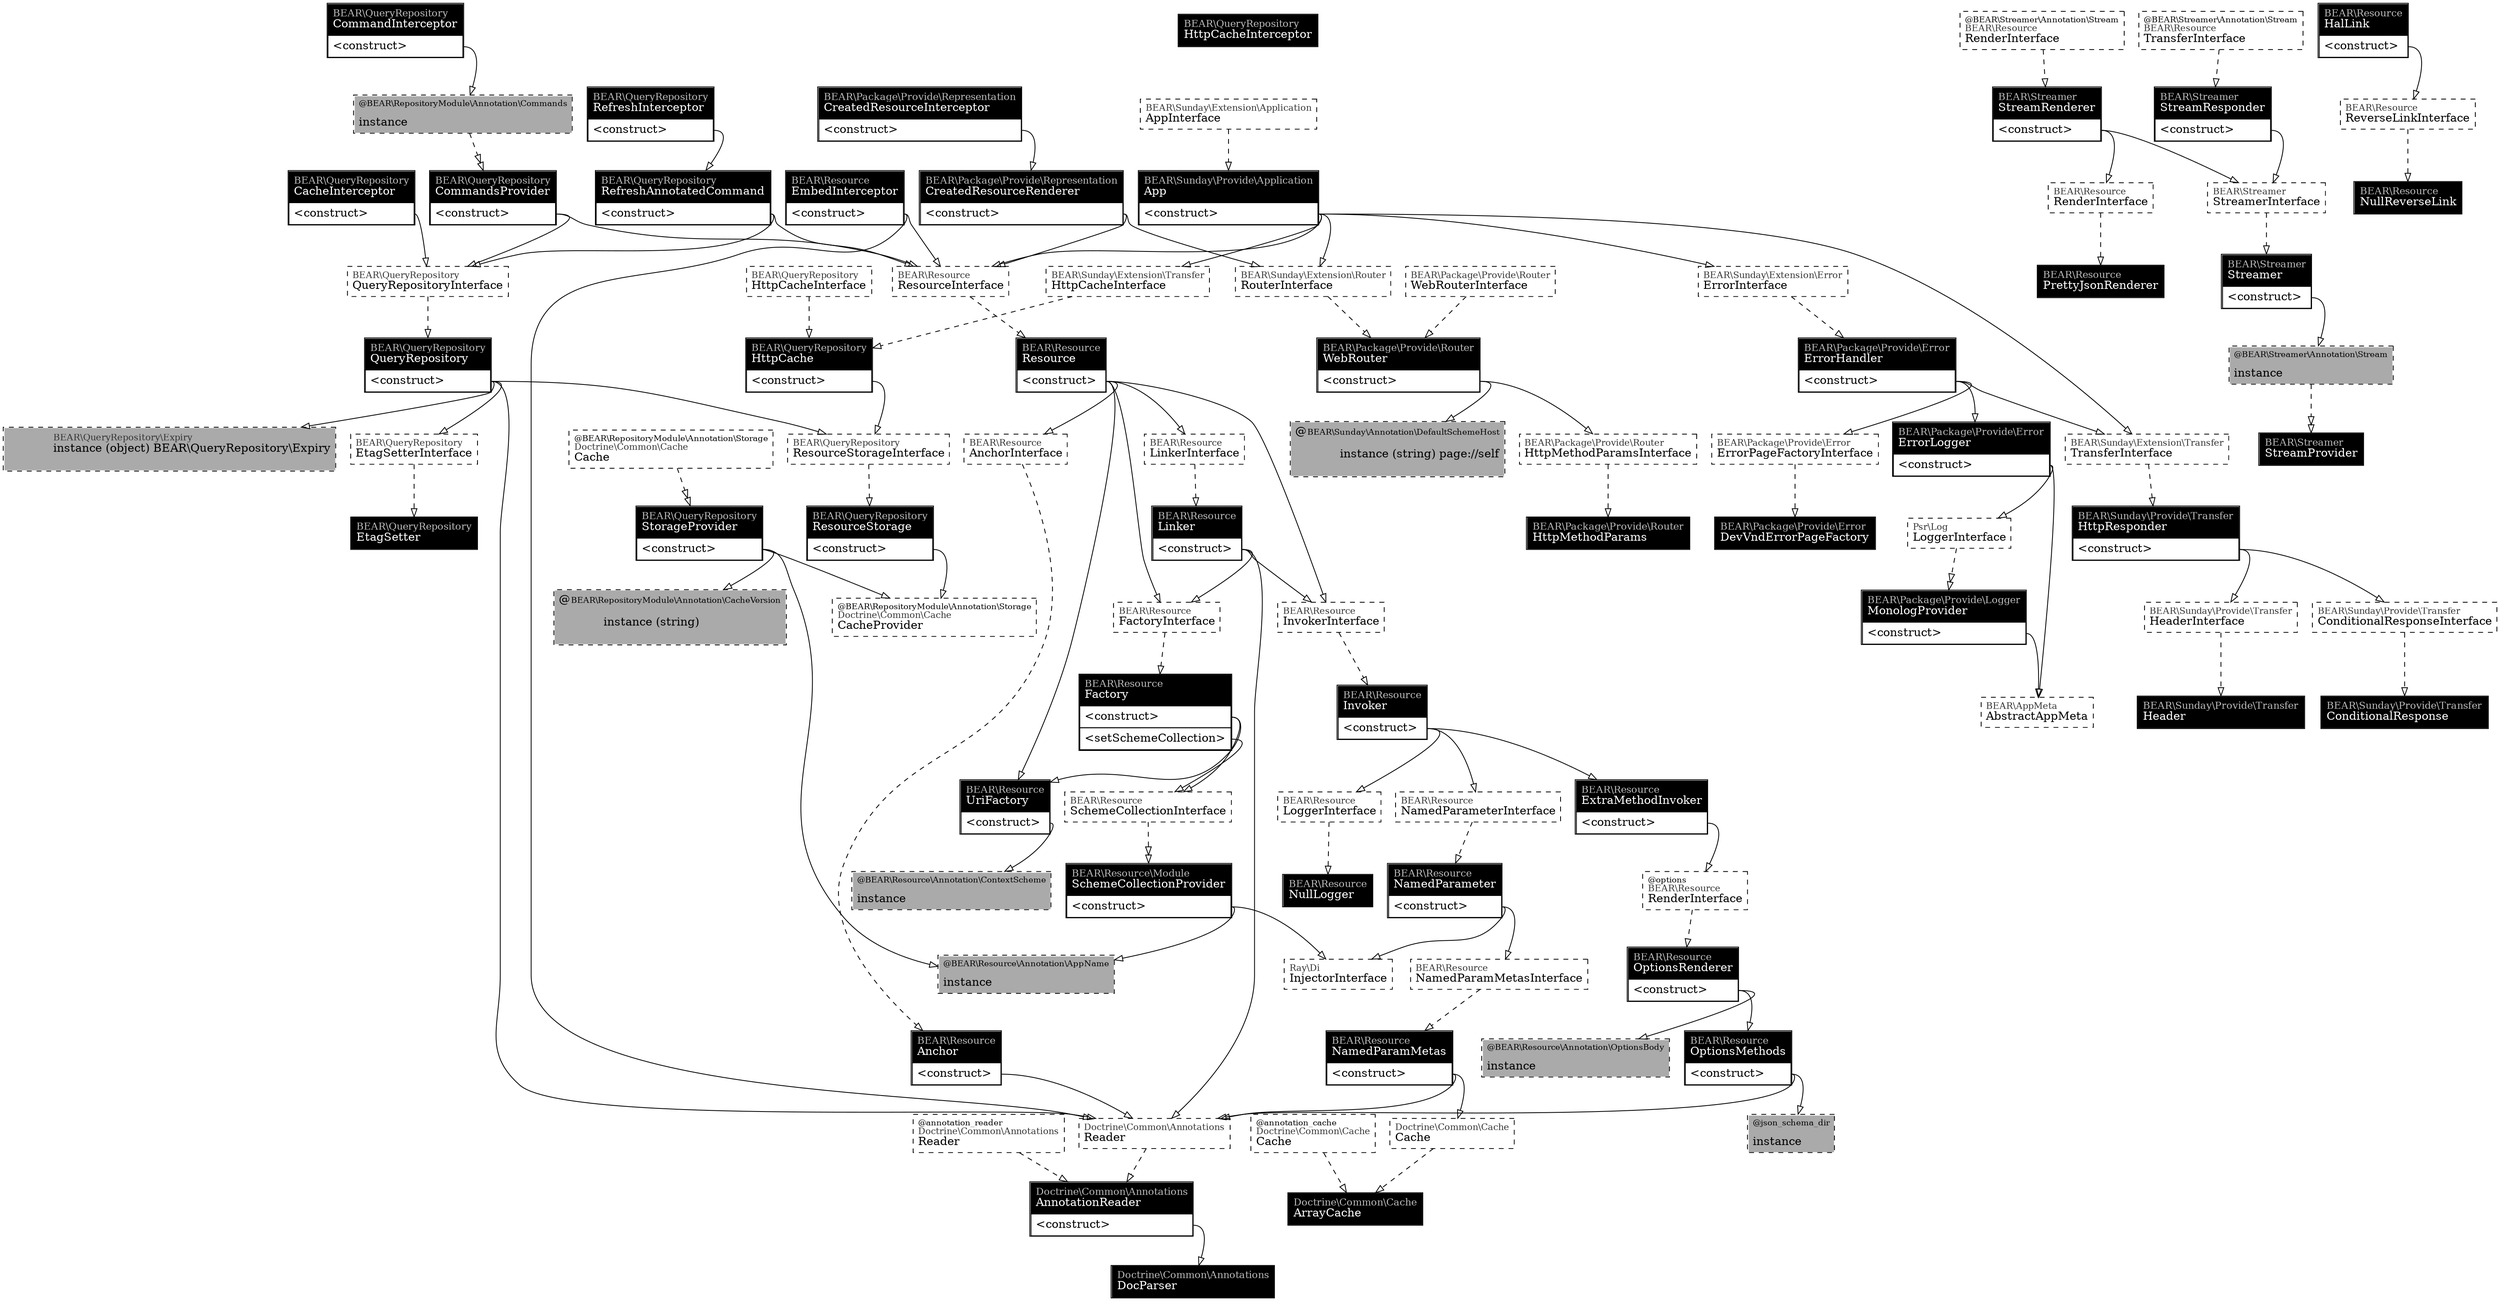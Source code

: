 digraph injector {
graph [rankdir=TB];
class_BEAR_QueryRepository_Expiry [style=dashed, margin=0.02, label=<<table cellspacing="0" cellpadding="5" cellborder="0" border="0">    <tr>        <td align="left" port="header" bgcolor="#aaaaaa">            <font point-size="11" color="#333333">BEAR\\QueryRepository\\Expiry<br align="left"/></font>            <font color="#000000">instance (object) BEAR\\QueryRepository\\Expiry<br align="left"/></font>        </td></tr></table>>, shape=box]
dependency_BEAR_QueryRepository_QueryRepositoryInterface_ [style=dashed, margin=0.02, label=<<table cellspacing="0" cellpadding="5" cellborder="0" border="0"><tr><td align="left" port="header" bgcolor="#ffffff"><font point-size="11" color="#333333">BEAR\\QueryRepository<br align="left"/></font><font color="#000000">QueryRepositoryInterface<br align="left"/></font></td></tr></table>>, shape=box]
dependency_BEAR_QueryRepository_EtagSetterInterface_ [style=dashed, margin=0.02, label=<<table cellspacing="0" cellpadding="5" cellborder="0" border="0"><tr><td align="left" port="header" bgcolor="#ffffff"><font point-size="11" color="#333333">BEAR\\QueryRepository<br align="left"/></font><font color="#000000">EtagSetterInterface<br align="left"/></font></td></tr></table>>, shape=box]
dependency_BEAR_QueryRepository_ResourceStorageInterface_ [style=dashed, margin=0.02, label=<<table cellspacing="0" cellpadding="5" cellborder="0" border="0"><tr><td align="left" port="header" bgcolor="#ffffff"><font point-size="11" color="#333333">BEAR\\QueryRepository<br align="left"/></font><font color="#000000">ResourceStorageInterface<br align="left"/></font></td></tr></table>>, shape=box]
dependency_Doctrine_Common_Annotations_Reader_ [style=dashed, margin=0.02, label=<<table cellspacing="0" cellpadding="5" cellborder="0" border="0"><tr><td align="left" port="header" bgcolor="#ffffff"><font point-size="11" color="#333333">Doctrine\\Common\\Annotations<br align="left"/></font><font color="#000000">Reader<br align="left"/></font></td></tr></table>>, shape=box]
class_BEAR_QueryRepository_QueryRepository [style=solid, margin=0.02, label=<<table cellspacing="0" cellpadding="5" cellborder="1" border="0">    <tr>        <td align="left" port="header" bgcolor="#000000"><font color="grey" point-size="12">BEAR\\QueryRepository<br align="left"/></font><font color="#ffffff">QueryRepository<br align="left"/></font></td>    </tr><tr><td align="left" port="p_BEAR_QueryRepository_QueryRepository_construct">&lt;construct&gt;</td></tr></table>>, shape=box]
dependency_Doctrine_Common_Cache_Cache_BEAR_RepositoryModule_Annotation_Storage [style=dashed, margin=0.02, label=<<table cellspacing="0" cellpadding="5" cellborder="0" border="0"><tr><td align="left" port="header" bgcolor="#ffffff"><font color="#000000" point-size="10">@BEAR\RepositoryModule\Annotation\Storage<br align="left"/></font><font point-size="11" color="#333333">Doctrine\\Common\\Cache<br align="left"/></font><font color="#000000">Cache<br align="left"/></font></td></tr></table>>, shape=box]
class_Doctrine_Common_Cache_CacheProvider [style=dashed, margin=0.02, label=<<table cellspacing="0" cellpadding="5" cellborder="0" border="0"><tr><td align="left" port="header" bgcolor="#ffffff"><font color="#000000" point-size="10">@BEAR\RepositoryModule\Annotation\Storage<br align="left"/></font><font point-size="11" color="#333333">Doctrine\\Common\\Cache<br align="left"/></font><font color="#000000">CacheProvider<br align="left"/></font></td></tr></table>>, shape=box]
dependency__BEAR_Resource_Annotation_AppName [style=dashed, margin=0.02, label=<<table cellspacing="0" cellpadding="5" cellborder="0" border="0"><tr><td align="left" port="header" bgcolor="#aaaaaa"><font color="#000000" point-size="10">@BEAR\Resource\Annotation\AppName<br align="left"/></font><font point-size="11" color="#333333"><br align="left"/></font><font color="#000000">instance<br align="left"/></font></td></tr></table>>, shape=box]
dependency__BEAR_RepositoryModule_Annotation_CacheVersion [style=dashed, margin=0.02, label=<<table cellspacing="0" cellpadding="5" cellborder="0" border="0"><tr><td align="left" port="header" bgcolor="#aaaaaa"><font color="#000000" point-size="10">@BEAR\RepositoryModule\Annotation\CacheVersion<br align="left"/></font><font point-size="11" color="#333333"><br align="left"/></font><font color="#000000">instance<br align="left"/></font></td></tr></table>>, shape=box]
class_BEAR_QueryRepository_StorageProvider [style=solid, margin=0.02, label=<<table cellspacing="0" cellpadding="5" cellborder="1" border="0"><tr><td align="left" port="header" bgcolor="#aaaaaa"><font color="#ffffff">BEAR\\QueryRepository\\StorageProvider<br align="left"/></font></td></tr><tr><td align="left" port="p_BEAR_QueryRepository_StorageProvider_construct">&lt;construct&gt;</td></tr></table>>, shape=box]
class_BEAR_QueryRepository_StorageProvider [style=solid, margin=0.02, label=<<table cellspacing="0" cellpadding="5" cellborder="1" border="0">    <tr>        <td align="left" port="header" bgcolor="#000000"><font color="grey" point-size="12">BEAR\\QueryRepository<br align="left"/></font><font color="#ffffff">StorageProvider<br align="left"/></font></td>    </tr><tr><td align="left" port="p_BEAR_QueryRepository_StorageProvider_construct">&lt;construct&gt;</td></tr></table>>, shape=box]
class_Doctrine_Common_Cache_ArrayCache [style=solid, margin=0.02, label=<<table cellspacing="0" cellpadding="5" cellborder="1" border="0">    <tr>        <td align="left" port="header" bgcolor="#000000"><font color="grey" point-size="12">Doctrine\\Common\\Cache<br align="left"/></font><font color="#ffffff">ArrayCache<br align="left"/></font></td>    </tr></table>>, shape=box]
dependency_BEAR_QueryRepository_EtagSetterInterface_ [style=dashed, margin=0.02, label=<<table cellspacing="0" cellpadding="5" cellborder="0" border="0"><tr><td align="left" port="header" bgcolor="#ffffff"><font point-size="11" color="#333333">BEAR\\QueryRepository<br align="left"/></font><font color="#000000">EtagSetterInterface<br align="left"/></font></td></tr></table>>, shape=box]
class_BEAR_QueryRepository_EtagSetter [style=solid, margin=0.02, label=<<table cellspacing="0" cellpadding="5" cellborder="1" border="0">    <tr>        <td align="left" port="header" bgcolor="#000000"><font color="grey" point-size="12">BEAR\\QueryRepository<br align="left"/></font><font color="#ffffff">EtagSetter<br align="left"/></font></td>    </tr></table>>, shape=box]
dependency_BEAR_Resource_NamedParameterInterface_ [style=dashed, margin=0.02, label=<<table cellspacing="0" cellpadding="5" cellborder="0" border="0"><tr><td align="left" port="header" bgcolor="#ffffff"><font point-size="11" color="#333333">BEAR\\Resource<br align="left"/></font><font color="#000000">NamedParameterInterface<br align="left"/></font></td></tr></table>>, shape=box]
dependency_BEAR_Resource_NamedParamMetasInterface_ [style=dashed, margin=0.02, label=<<table cellspacing="0" cellpadding="5" cellborder="0" border="0"><tr><td align="left" port="header" bgcolor="#ffffff"><font point-size="11" color="#333333">BEAR\\Resource<br align="left"/></font><font color="#000000">NamedParamMetasInterface<br align="left"/></font></td></tr></table>>, shape=box]
dependency_Ray_Di_InjectorInterface_ [style=dashed, margin=0.02, label=<<table cellspacing="0" cellpadding="5" cellborder="0" border="0"><tr><td align="left" port="header" bgcolor="#ffffff"><font point-size="11" color="#333333">Ray\\Di<br align="left"/></font><font color="#000000">InjectorInterface<br align="left"/></font></td></tr></table>>, shape=box]
class_BEAR_Resource_NamedParameter [style=solid, margin=0.02, label=<<table cellspacing="0" cellpadding="5" cellborder="1" border="0">    <tr>        <td align="left" port="header" bgcolor="#000000"><font color="grey" point-size="12">BEAR\\Resource<br align="left"/></font><font color="#ffffff">NamedParameter<br align="left"/></font></td>    </tr><tr><td align="left" port="p_BEAR_Resource_NamedParameter_construct">&lt;construct&gt;</td></tr></table>>, shape=box]
dependency_Doctrine_Common_Annotations_Reader_ [style=dashed, margin=0.02, label=<<table cellspacing="0" cellpadding="5" cellborder="0" border="0"><tr><td align="left" port="header" bgcolor="#ffffff"><font point-size="11" color="#333333">Doctrine\\Common\\Annotations<br align="left"/></font><font color="#000000">Reader<br align="left"/></font></td></tr></table>>, shape=box]
class_Doctrine_Common_Annotations_DocParser [style=solid, margin=0.02, label=<<table cellspacing="0" cellpadding="5" cellborder="1" border="0">    <tr>        <td align="left" port="header" bgcolor="#000000"><font color="grey" point-size="12">Doctrine\\Common\\Annotations<br align="left"/></font><font color="#ffffff">DocParser<br align="left"/></font></td>    </tr></table>>, shape=box]
class_Doctrine_Common_Annotations_AnnotationReader [style=solid, margin=0.02, label=<<table cellspacing="0" cellpadding="5" cellborder="1" border="0">    <tr>        <td align="left" port="header" bgcolor="#000000"><font color="grey" point-size="12">Doctrine\\Common\\Annotations<br align="left"/></font><font color="#ffffff">AnnotationReader<br align="left"/></font></td>    </tr><tr><td align="left" port="p_Doctrine_Common_Annotations_AnnotationReader_construct">&lt;construct&gt;</td></tr></table>>, shape=box]
dependency_BEAR_Sunday_Extension_Transfer_HttpCacheInterface_ [style=dashed, margin=0.02, label=<<table cellspacing="0" cellpadding="5" cellborder="0" border="0"><tr><td align="left" port="header" bgcolor="#ffffff"><font point-size="11" color="#333333">BEAR\\Sunday\\Extension\\Transfer<br align="left"/></font><font color="#000000">HttpCacheInterface<br align="left"/></font></td></tr></table>>, shape=box]
dependency_BEAR_QueryRepository_ResourceStorageInterface_ [style=dashed, margin=0.02, label=<<table cellspacing="0" cellpadding="5" cellborder="0" border="0"><tr><td align="left" port="header" bgcolor="#ffffff"><font point-size="11" color="#333333">BEAR\\QueryRepository<br align="left"/></font><font color="#000000">ResourceStorageInterface<br align="left"/></font></td></tr></table>>, shape=box]
class_BEAR_QueryRepository_HttpCache [style=solid, margin=0.02, label=<<table cellspacing="0" cellpadding="5" cellborder="1" border="0">    <tr>        <td align="left" port="header" bgcolor="#000000"><font color="grey" point-size="12">BEAR\\QueryRepository<br align="left"/></font><font color="#ffffff">HttpCache<br align="left"/></font></td>    </tr><tr><td align="left" port="p_BEAR_QueryRepository_HttpCache_construct">&lt;construct&gt;</td></tr></table>>, shape=box]
dependency_BEAR_QueryRepository_QueryRepositoryInterface_ [style=dashed, margin=0.02, label=<<table cellspacing="0" cellpadding="5" cellborder="0" border="0"><tr><td align="left" port="header" bgcolor="#ffffff"><font point-size="11" color="#333333">BEAR\\QueryRepository<br align="left"/></font><font color="#000000">QueryRepositoryInterface<br align="left"/></font></td></tr></table>>, shape=box]
dependency_BEAR_Resource_ResourceInterface_ [style=dashed, margin=0.02, label=<<table cellspacing="0" cellpadding="5" cellborder="0" border="0"><tr><td align="left" port="header" bgcolor="#ffffff"><font point-size="11" color="#333333">BEAR\\Resource<br align="left"/></font><font color="#000000">ResourceInterface<br align="left"/></font></td></tr></table>>, shape=box]
class_BEAR_QueryRepository_CommandsProvider [style=solid, margin=0.02, label=<<table cellspacing="0" cellpadding="5" cellborder="1" border="0"><tr><td align="left" port="header" bgcolor="#aaaaaa"><font color="#ffffff">BEAR\\QueryRepository\\CommandsProvider<br align="left"/></font></td></tr><tr><td align="left" port="p_BEAR_QueryRepository_CommandsProvider_construct">&lt;construct&gt;</td></tr></table>>, shape=box]
class_BEAR_QueryRepository_CommandsProvider [style=solid, margin=0.02, label=<<table cellspacing="0" cellpadding="5" cellborder="1" border="0">    <tr>        <td align="left" port="header" bgcolor="#000000"><font color="grey" point-size="12">BEAR\\QueryRepository<br align="left"/></font><font color="#ffffff">CommandsProvider<br align="left"/></font></td>    </tr><tr><td align="left" port="p_BEAR_QueryRepository_CommandsProvider_construct">&lt;construct&gt;</td></tr></table>>, shape=box]
dependency__BEAR_RepositoryModule_Annotation_CacheVersion [style=dashed, margin=0.02, label=<<table cellspacing="0" cellpadding="5" cellborder="0" border="0">    <tr>        <td align="left" port="header" bgcolor="#aaaaaa">@<font color="#000000" point-size="10">BEAR\RepositoryModule\Annotation\CacheVersion<br align="left"/></font>            <font point-size="11" color="#333333"><br align="left"/></font>            <font color="#000000">instance (string) <br align="left"/></font>        </td></tr></table>>, shape=box]
class_BEAR_QueryRepository_RefreshInterceptor [style=solid, margin=0.02, label=<<table cellspacing="0" cellpadding="5" cellborder="1" border="0">    <tr>        <td align="left" port="header" bgcolor="#000000"><font color="grey" point-size="12">BEAR\\QueryRepository<br align="left"/></font><font color="#ffffff">RefreshInterceptor<br align="left"/></font></td>    </tr><tr><td align="left" port="p_BEAR_QueryRepository_RefreshInterceptor_construct">&lt;construct&gt;</td></tr></table>>, shape=box]
dependency_BEAR_QueryRepository_QueryRepositoryInterface_ [style=dashed, margin=0.02, label=<<table cellspacing="0" cellpadding="5" cellborder="0" border="0"><tr><td align="left" port="header" bgcolor="#ffffff"><font point-size="11" color="#333333">BEAR\\QueryRepository<br align="left"/></font><font color="#000000">QueryRepositoryInterface<br align="left"/></font></td></tr></table>>, shape=box]
dependency_BEAR_Resource_ResourceInterface_ [style=dashed, margin=0.02, label=<<table cellspacing="0" cellpadding="5" cellborder="0" border="0"><tr><td align="left" port="header" bgcolor="#ffffff"><font point-size="11" color="#333333">BEAR\\Resource<br align="left"/></font><font color="#000000">ResourceInterface<br align="left"/></font></td></tr></table>>, shape=box]
class_BEAR_QueryRepository_RefreshAnnotatedCommand [style=solid, margin=0.02, label=<<table cellspacing="0" cellpadding="5" cellborder="1" border="0">    <tr>        <td align="left" port="header" bgcolor="#000000"><font color="grey" point-size="12">BEAR\\QueryRepository<br align="left"/></font><font color="#ffffff">RefreshAnnotatedCommand<br align="left"/></font></td>    </tr><tr><td align="left" port="p_BEAR_QueryRepository_RefreshAnnotatedCommand_construct">&lt;construct&gt;</td></tr></table>>, shape=box]
dependency_BEAR_QueryRepository_QueryRepositoryInterface_ [style=dashed, margin=0.02, label=<<table cellspacing="0" cellpadding="5" cellborder="0" border="0"><tr><td align="left" port="header" bgcolor="#ffffff"><font point-size="11" color="#333333">BEAR\\QueryRepository<br align="left"/></font><font color="#000000">QueryRepositoryInterface<br align="left"/></font></td></tr></table>>, shape=box]
class_BEAR_QueryRepository_CacheInterceptor [style=solid, margin=0.02, label=<<table cellspacing="0" cellpadding="5" cellborder="1" border="0">    <tr>        <td align="left" port="header" bgcolor="#000000"><font color="grey" point-size="12">BEAR\\QueryRepository<br align="left"/></font><font color="#ffffff">CacheInterceptor<br align="left"/></font></td>    </tr><tr><td align="left" port="p_BEAR_QueryRepository_CacheInterceptor_construct">&lt;construct&gt;</td></tr></table>>, shape=box]
dependency__BEAR_RepositoryModule_Annotation_Commands [style=dashed, margin=0.02, label=<<table cellspacing="0" cellpadding="5" cellborder="0" border="0"><tr><td align="left" port="header" bgcolor="#aaaaaa"><font color="#000000" point-size="10">@BEAR\RepositoryModule\Annotation\Commands<br align="left"/></font><font point-size="11" color="#333333"><br align="left"/></font><font color="#000000">instance<br align="left"/></font></td></tr></table>>, shape=box]
class_BEAR_QueryRepository_CommandInterceptor [style=solid, margin=0.02, label=<<table cellspacing="0" cellpadding="5" cellborder="1" border="0">    <tr>        <td align="left" port="header" bgcolor="#000000"><font color="grey" point-size="12">BEAR\\QueryRepository<br align="left"/></font><font color="#ffffff">CommandInterceptor<br align="left"/></font></td>    </tr><tr><td align="left" port="p_BEAR_QueryRepository_CommandInterceptor_construct">&lt;construct&gt;</td></tr></table>>, shape=box]
class_BEAR_QueryRepository_HttpCacheInterceptor [style=solid, margin=0.02, label=<<table cellspacing="0" cellpadding="5" cellborder="1" border="0">    <tr>        <td align="left" port="header" bgcolor="#000000"><font color="grey" point-size="12">BEAR\\QueryRepository<br align="left"/></font><font color="#ffffff">HttpCacheInterceptor<br align="left"/></font></td>    </tr></table>>, shape=box]
dependency_BEAR_QueryRepository_ResourceStorageInterface_ [style=dashed, margin=0.02, label=<<table cellspacing="0" cellpadding="5" cellborder="0" border="0"><tr><td align="left" port="header" bgcolor="#ffffff"><font point-size="11" color="#333333">BEAR\\QueryRepository<br align="left"/></font><font color="#000000">ResourceStorageInterface<br align="left"/></font></td></tr></table>>, shape=box]
class_Doctrine_Common_Cache_CacheProvider [style=dashed, margin=0.02, label=<<table cellspacing="0" cellpadding="5" cellborder="0" border="0"><tr><td align="left" port="header" bgcolor="#ffffff"><font color="#000000" point-size="10">@BEAR\RepositoryModule\Annotation\Storage<br align="left"/></font><font point-size="11" color="#333333">Doctrine\\Common\\Cache<br align="left"/></font><font color="#000000">CacheProvider<br align="left"/></font></td></tr></table>>, shape=box]
class_BEAR_QueryRepository_ResourceStorage [style=solid, margin=0.02, label=<<table cellspacing="0" cellpadding="5" cellborder="1" border="0">    <tr>        <td align="left" port="header" bgcolor="#000000"><font color="grey" point-size="12">BEAR\\QueryRepository<br align="left"/></font><font color="#ffffff">ResourceStorage<br align="left"/></font></td>    </tr><tr><td align="left" port="p_BEAR_QueryRepository_ResourceStorage_construct">&lt;construct&gt;</td></tr></table>>, shape=box]
dependency_BEAR_QueryRepository_HttpCacheInterface_ [style=dashed, margin=0.02, label=<<table cellspacing="0" cellpadding="5" cellborder="0" border="0"><tr><td align="left" port="header" bgcolor="#ffffff"><font point-size="11" color="#333333">BEAR\\QueryRepository<br align="left"/></font><font color="#000000">HttpCacheInterface<br align="left"/></font></td></tr></table>>, shape=box]
dependency_BEAR_QueryRepository_ResourceStorageInterface_ [style=dashed, margin=0.02, label=<<table cellspacing="0" cellpadding="5" cellborder="0" border="0"><tr><td align="left" port="header" bgcolor="#ffffff"><font point-size="11" color="#333333">BEAR\\QueryRepository<br align="left"/></font><font color="#000000">ResourceStorageInterface<br align="left"/></font></td></tr></table>>, shape=box]

dependency_BEAR_Sunday_Extension_Router_RouterInterface_ [style=dashed, margin=0.02, label=<<table cellspacing="0" cellpadding="5" cellborder="0" border="0"><tr><td align="left" port="header" bgcolor="#ffffff"><font point-size="11" color="#333333">BEAR\\Sunday\\Extension\\Router<br align="left"/></font><font color="#000000">RouterInterface<br align="left"/></font></td></tr></table>>, shape=box]
dependency__BEAR_Sunday_Annotation_DefaultSchemeHost [style=dashed, margin=0.02, label=<<table cellspacing="0" cellpadding="5" cellborder="0" border="0"><tr><td align="left" port="header" bgcolor="#aaaaaa"><font color="#000000" point-size="10">@BEAR\Sunday\Annotation\DefaultSchemeHost<br align="left"/></font><font point-size="11" color="#333333"><br align="left"/></font><font color="#000000">instance<br align="left"/></font></td></tr></table>>, shape=box]
dependency_BEAR_Package_Provide_Router_HttpMethodParamsInterface_ [style=dashed, margin=0.02, label=<<table cellspacing="0" cellpadding="5" cellborder="0" border="0"><tr><td align="left" port="header" bgcolor="#ffffff"><font point-size="11" color="#333333">BEAR\\Package\\Provide\\Router<br align="left"/></font><font color="#000000">HttpMethodParamsInterface<br align="left"/></font></td></tr></table>>, shape=box]
class_BEAR_Package_Provide_Router_WebRouter [style=solid, margin=0.02, label=<<table cellspacing="0" cellpadding="5" cellborder="1" border="0">    <tr>        <td align="left" port="header" bgcolor="#000000"><font color="grey" point-size="12">BEAR\\Package\\Provide\\Router<br align="left"/></font><font color="#ffffff">WebRouter<br align="left"/></font></td>    </tr><tr><td align="left" port="p_BEAR_Package_Provide_Router_WebRouter_construct">&lt;construct&gt;</td></tr></table>>, shape=box]
dependency_BEAR_Package_Provide_Router_WebRouterInterface_ [style=dashed, margin=0.02, label=<<table cellspacing="0" cellpadding="5" cellborder="0" border="0"><tr><td align="left" port="header" bgcolor="#ffffff"><font point-size="11" color="#333333">BEAR\\Package\\Provide\\Router<br align="left"/></font><font color="#000000">WebRouterInterface<br align="left"/></font></td></tr></table>>, shape=box]
dependency__BEAR_Sunday_Annotation_DefaultSchemeHost [style=dashed, margin=0.02, label=<<table cellspacing="0" cellpadding="5" cellborder="0" border="0"><tr><td align="left" port="header" bgcolor="#aaaaaa"><font color="#000000" point-size="10">@BEAR\Sunday\Annotation\DefaultSchemeHost<br align="left"/></font><font point-size="11" color="#333333"><br align="left"/></font><font color="#000000">instance<br align="left"/></font></td></tr></table>>, shape=box]
dependency_BEAR_Package_Provide_Router_HttpMethodParamsInterface_ [style=dashed, margin=0.02, label=<<table cellspacing="0" cellpadding="5" cellborder="0" border="0"><tr><td align="left" port="header" bgcolor="#ffffff"><font point-size="11" color="#333333">BEAR\\Package\\Provide\\Router<br align="left"/></font><font color="#000000">HttpMethodParamsInterface<br align="left"/></font></td></tr></table>>, shape=box]

dependency_BEAR_Package_Provide_Router_HttpMethodParamsInterface_ [style=dashed, margin=0.02, label=<<table cellspacing="0" cellpadding="5" cellborder="0" border="0"><tr><td align="left" port="header" bgcolor="#ffffff"><font point-size="11" color="#333333">BEAR\\Package\\Provide\\Router<br align="left"/></font><font color="#000000">HttpMethodParamsInterface<br align="left"/></font></td></tr></table>>, shape=box]
class_BEAR_Package_Provide_Router_HttpMethodParams [style=solid, margin=0.02, label=<<table cellspacing="0" cellpadding="5" cellborder="1" border="0">    <tr>        <td align="left" port="header" bgcolor="#000000"><font color="grey" point-size="12">BEAR\\Package\\Provide\\Router<br align="left"/></font><font color="#ffffff">HttpMethodParams<br align="left"/></font></td>    </tr></table>>, shape=box]
dependency_Psr_Log_LoggerInterface_ [style=dashed, margin=0.02, label=<<table cellspacing="0" cellpadding="5" cellborder="0" border="0"><tr><td align="left" port="header" bgcolor="#ffffff"><font point-size="11" color="#333333">Psr\\Log<br align="left"/></font><font color="#000000">LoggerInterface<br align="left"/></font></td></tr></table>>, shape=box]
class_BEAR_AppMeta_AbstractAppMeta [style=dashed, margin=0.02, label=<<table cellspacing="0" cellpadding="5" cellborder="0" border="0"><tr><td align="left" port="header" bgcolor="#ffffff"><font point-size="11" color="#333333">BEAR\\AppMeta<br align="left"/></font><font color="#000000">AbstractAppMeta<br align="left"/></font></td></tr></table>>, shape=box]
class_BEAR_Package_Provide_Error_ErrorLogger [style=solid, margin=0.02, label=<<table cellspacing="0" cellpadding="5" cellborder="1" border="0">    <tr>        <td align="left" port="header" bgcolor="#000000"><font color="grey" point-size="12">BEAR\\Package\\Provide\\Error<br align="left"/></font><font color="#ffffff">ErrorLogger<br align="left"/></font></td>    </tr><tr><td align="left" port="p_BEAR_Package_Provide_Error_ErrorLogger_construct">&lt;construct&gt;</td></tr></table>>, shape=box]
dependency_BEAR_Sunday_Extension_Error_ErrorInterface_ [style=dashed, margin=0.02, label=<<table cellspacing="0" cellpadding="5" cellborder="0" border="0"><tr><td align="left" port="header" bgcolor="#ffffff"><font point-size="11" color="#333333">BEAR\\Sunday\\Extension\\Error<br align="left"/></font><font color="#000000">ErrorInterface<br align="left"/></font></td></tr></table>>, shape=box]
dependency_BEAR_Sunday_Extension_Transfer_TransferInterface_ [style=dashed, margin=0.02, label=<<table cellspacing="0" cellpadding="5" cellborder="0" border="0"><tr><td align="left" port="header" bgcolor="#ffffff"><font point-size="11" color="#333333">BEAR\\Sunday\\Extension\\Transfer<br align="left"/></font><font color="#000000">TransferInterface<br align="left"/></font></td></tr></table>>, shape=box]
dependency_BEAR_Package_Provide_Error_ErrorPageFactoryInterface_ [style=dashed, margin=0.02, label=<<table cellspacing="0" cellpadding="5" cellborder="0" border="0"><tr><td align="left" port="header" bgcolor="#ffffff"><font point-size="11" color="#333333">BEAR\\Package\\Provide\\Error<br align="left"/></font><font color="#000000">ErrorPageFactoryInterface<br align="left"/></font></td></tr></table>>, shape=box]
class_BEAR_Package_Provide_Error_ErrorHandler [style=solid, margin=0.02, label=<<table cellspacing="0" cellpadding="5" cellborder="1" border="0">    <tr>        <td align="left" port="header" bgcolor="#000000"><font color="grey" point-size="12">BEAR\\Package\\Provide\\Error<br align="left"/></font><font color="#ffffff">ErrorHandler<br align="left"/></font></td>    </tr><tr><td align="left" port="p_BEAR_Package_Provide_Error_ErrorHandler_construct">&lt;construct&gt;</td></tr></table>>, shape=box]
dependency_BEAR_Package_Provide_Error_ErrorPageFactoryInterface_ [style=dashed, margin=0.02, label=<<table cellspacing="0" cellpadding="5" cellborder="0" border="0"><tr><td align="left" port="header" bgcolor="#ffffff"><font point-size="11" color="#333333">BEAR\\Package\\Provide\\Error<br align="left"/></font><font color="#000000">ErrorPageFactoryInterface<br align="left"/></font></td></tr></table>>, shape=box]
class_BEAR_Package_Provide_Error_DevVndErrorPageFactory [style=solid, margin=0.02, label=<<table cellspacing="0" cellpadding="5" cellborder="1" border="0">    <tr>        <td align="left" port="header" bgcolor="#000000"><font color="grey" point-size="12">BEAR\\Package\\Provide\\Error<br align="left"/></font><font color="#ffffff">DevVndErrorPageFactory<br align="left"/></font></td>    </tr></table>>, shape=box]
dependency_Psr_Log_LoggerInterface_ [style=dashed, margin=0.02, label=<<table cellspacing="0" cellpadding="5" cellborder="0" border="0"><tr><td align="left" port="header" bgcolor="#ffffff"><font point-size="11" color="#333333">Psr\\Log<br align="left"/></font><font color="#000000">LoggerInterface<br align="left"/></font></td></tr></table>>, shape=box]
class_BEAR_AppMeta_AbstractAppMeta [style=dashed, margin=0.02, label=<<table cellspacing="0" cellpadding="5" cellborder="0" border="0"><tr><td align="left" port="header" bgcolor="#ffffff"><font point-size="11" color="#333333">BEAR\\AppMeta<br align="left"/></font><font color="#000000">AbstractAppMeta<br align="left"/></font></td></tr></table>>, shape=box]
class_BEAR_Package_Provide_Logger_MonologProvider [style=solid, margin=0.02, label=<<table cellspacing="0" cellpadding="5" cellborder="1" border="0"><tr><td align="left" port="header" bgcolor="#aaaaaa"><font color="#ffffff">BEAR\\Package\\Provide\\Logger\\MonologProvider<br align="left"/></font></td></tr><tr><td align="left" port="p_BEAR_Package_Provide_Logger_MonologProvider_construct">&lt;construct&gt;</td></tr></table>>, shape=box]
class_BEAR_Package_Provide_Logger_MonologProvider [style=solid, margin=0.02, label=<<table cellspacing="0" cellpadding="5" cellborder="1" border="0">    <tr>        <td align="left" port="header" bgcolor="#000000"><font color="grey" point-size="12">BEAR\\Package\\Provide\\Logger<br align="left"/></font><font color="#ffffff">MonologProvider<br align="left"/></font></td>    </tr><tr><td align="left" port="p_BEAR_Package_Provide_Logger_MonologProvider_construct">&lt;construct&gt;</td></tr></table>>, shape=box]
dependency_BEAR_Resource_RenderInterface_BEAR_Streamer_Annotation_Stream [style=dashed, margin=0.02, label=<<table cellspacing="0" cellpadding="5" cellborder="0" border="0"><tr><td align="left" port="header" bgcolor="#ffffff"><font color="#000000" point-size="10">@BEAR\Streamer\Annotation\Stream<br align="left"/></font><font point-size="11" color="#333333">BEAR\\Resource<br align="left"/></font><font color="#000000">RenderInterface<br align="left"/></font></td></tr></table>>, shape=box]
dependency_BEAR_Resource_RenderInterface_ [style=dashed, margin=0.02, label=<<table cellspacing="0" cellpadding="5" cellborder="0" border="0"><tr><td align="left" port="header" bgcolor="#ffffff"><font point-size="11" color="#333333">BEAR\\Resource<br align="left"/></font><font color="#000000">RenderInterface<br align="left"/></font></td></tr></table>>, shape=box]
dependency_BEAR_Streamer_StreamerInterface_ [style=dashed, margin=0.02, label=<<table cellspacing="0" cellpadding="5" cellborder="0" border="0"><tr><td align="left" port="header" bgcolor="#ffffff"><font point-size="11" color="#333333">BEAR\\Streamer<br align="left"/></font><font color="#000000">StreamerInterface<br align="left"/></font></td></tr></table>>, shape=box]
class_BEAR_Streamer_StreamRenderer [style=solid, margin=0.02, label=<<table cellspacing="0" cellpadding="5" cellborder="1" border="0">    <tr>        <td align="left" port="header" bgcolor="#000000"><font color="grey" point-size="12">BEAR\\Streamer<br align="left"/></font><font color="#ffffff">StreamRenderer<br align="left"/></font></td>    </tr><tr><td align="left" port="p_BEAR_Streamer_StreamRenderer_construct">&lt;construct&gt;</td></tr></table>>, shape=box]
class_BEAR_Streamer_StreamProvider [style=solid, margin=0.02, label=<<table cellspacing="0" cellpadding="5" cellborder="1" border="0"><tr><td align="left" port="header" bgcolor="#aaaaaa"><font color="#ffffff">BEAR\\Streamer\\StreamProvider<br align="left"/></font></td></tr></table>>, shape=box]
class_BEAR_Streamer_StreamProvider [style=solid, margin=0.02, label=<<table cellspacing="0" cellpadding="5" cellborder="1" border="0">    <tr>        <td align="left" port="header" bgcolor="#000000"><font color="grey" point-size="12">BEAR\\Streamer<br align="left"/></font><font color="#ffffff">StreamProvider<br align="left"/></font></td>    </tr></table>>, shape=box]
dependency_BEAR_Streamer_StreamerInterface_ [style=dashed, margin=0.02, label=<<table cellspacing="0" cellpadding="5" cellborder="0" border="0"><tr><td align="left" port="header" bgcolor="#ffffff"><font point-size="11" color="#333333">BEAR\\Streamer<br align="left"/></font><font color="#000000">StreamerInterface<br align="left"/></font></td></tr></table>>, shape=box]
dependency__BEAR_Streamer_Annotation_Stream [style=dashed, margin=0.02, label=<<table cellspacing="0" cellpadding="5" cellborder="0" border="0"><tr><td align="left" port="header" bgcolor="#aaaaaa"><font color="#000000" point-size="10">@BEAR\Streamer\Annotation\Stream<br align="left"/></font><font point-size="11" color="#333333"><br align="left"/></font><font color="#000000">instance<br align="left"/></font></td></tr></table>>, shape=box]
class_BEAR_Streamer_Streamer [style=solid, margin=0.02, label=<<table cellspacing="0" cellpadding="5" cellborder="1" border="0">    <tr>        <td align="left" port="header" bgcolor="#000000"><font color="grey" point-size="12">BEAR\\Streamer<br align="left"/></font><font color="#ffffff">Streamer<br align="left"/></font></td>    </tr><tr><td align="left" port="p_BEAR_Streamer_Streamer_construct">&lt;construct&gt;</td></tr></table>>, shape=box]
dependency_BEAR_Resource_TransferInterface_BEAR_Streamer_Annotation_Stream [style=dashed, margin=0.02, label=<<table cellspacing="0" cellpadding="5" cellborder="0" border="0"><tr><td align="left" port="header" bgcolor="#ffffff"><font color="#000000" point-size="10">@BEAR\Streamer\Annotation\Stream<br align="left"/></font><font point-size="11" color="#333333">BEAR\\Resource<br align="left"/></font><font color="#000000">TransferInterface<br align="left"/></font></td></tr></table>>, shape=box]
dependency_BEAR_Streamer_StreamerInterface_ [style=dashed, margin=0.02, label=<<table cellspacing="0" cellpadding="5" cellborder="0" border="0"><tr><td align="left" port="header" bgcolor="#ffffff"><font point-size="11" color="#333333">BEAR\\Streamer<br align="left"/></font><font color="#000000">StreamerInterface<br align="left"/></font></td></tr></table>>, shape=box]
class_BEAR_Streamer_StreamResponder [style=solid, margin=0.02, label=<<table cellspacing="0" cellpadding="5" cellborder="1" border="0">    <tr>        <td align="left" port="header" bgcolor="#000000"><font color="grey" point-size="12">BEAR\\Streamer<br align="left"/></font><font color="#ffffff">StreamResponder<br align="left"/></font></td>    </tr><tr><td align="left" port="p_BEAR_Streamer_StreamResponder_construct">&lt;construct&gt;</td></tr></table>>, shape=box]
dependency_BEAR_Sunday_Extension_Router_RouterInterface_ [style=dashed, margin=0.02, label=<<table cellspacing="0" cellpadding="5" cellborder="0" border="0"><tr><td align="left" port="header" bgcolor="#ffffff"><font point-size="11" color="#333333">BEAR\\Sunday\\Extension\\Router<br align="left"/></font><font color="#000000">RouterInterface<br align="left"/></font></td></tr></table>>, shape=box]
dependency_BEAR_Resource_ResourceInterface_ [style=dashed, margin=0.02, label=<<table cellspacing="0" cellpadding="5" cellborder="0" border="0"><tr><td align="left" port="header" bgcolor="#ffffff"><font point-size="11" color="#333333">BEAR\\Resource<br align="left"/></font><font color="#000000">ResourceInterface<br align="left"/></font></td></tr></table>>, shape=box]
class_BEAR_Package_Provide_Representation_CreatedResourceRenderer [style=solid, margin=0.02, label=<<table cellspacing="0" cellpadding="5" cellborder="1" border="0">    <tr>        <td align="left" port="header" bgcolor="#000000"><font color="grey" point-size="12">BEAR\\Package\\Provide\\Representation<br align="left"/></font><font color="#ffffff">CreatedResourceRenderer<br align="left"/></font></td>    </tr><tr><td align="left" port="p_BEAR_Package_Provide_Representation_CreatedResourceRenderer_construct">&lt;construct&gt;</td></tr></table>>, shape=box]
class_BEAR_Package_Provide_Representation_CreatedResourceInterceptor [style=solid, margin=0.02, label=<<table cellspacing="0" cellpadding="5" cellborder="1" border="0">    <tr>        <td align="left" port="header" bgcolor="#000000"><font color="grey" point-size="12">BEAR\\Package\\Provide\\Representation<br align="left"/></font><font color="#ffffff">CreatedResourceInterceptor<br align="left"/></font></td>    </tr><tr><td align="left" port="p_BEAR_Package_Provide_Representation_CreatedResourceInterceptor_construct">&lt;construct&gt;</td></tr></table>>, shape=box]
dependency_BEAR_Sunday_Extension_Application_AppInterface_ [style=dashed, margin=0.02, label=<<table cellspacing="0" cellpadding="5" cellborder="0" border="0"><tr><td align="left" port="header" bgcolor="#ffffff"><font point-size="11" color="#333333">BEAR\\Sunday\\Extension\\Application<br align="left"/></font><font color="#000000">AppInterface<br align="left"/></font></td></tr></table>>, shape=box]
dependency_BEAR_Sunday_Extension_Transfer_HttpCacheInterface_ [style=dashed, margin=0.02, label=<<table cellspacing="0" cellpadding="5" cellborder="0" border="0"><tr><td align="left" port="header" bgcolor="#ffffff"><font point-size="11" color="#333333">BEAR\\Sunday\\Extension\\Transfer<br align="left"/></font><font color="#000000">HttpCacheInterface<br align="left"/></font></td></tr></table>>, shape=box]
dependency_BEAR_Sunday_Extension_Router_RouterInterface_ [style=dashed, margin=0.02, label=<<table cellspacing="0" cellpadding="5" cellborder="0" border="0"><tr><td align="left" port="header" bgcolor="#ffffff"><font point-size="11" color="#333333">BEAR\\Sunday\\Extension\\Router<br align="left"/></font><font color="#000000">RouterInterface<br align="left"/></font></td></tr></table>>, shape=box]
dependency_BEAR_Sunday_Extension_Transfer_TransferInterface_ [style=dashed, margin=0.02, label=<<table cellspacing="0" cellpadding="5" cellborder="0" border="0"><tr><td align="left" port="header" bgcolor="#ffffff"><font point-size="11" color="#333333">BEAR\\Sunday\\Extension\\Transfer<br align="left"/></font><font color="#000000">TransferInterface<br align="left"/></font></td></tr></table>>, shape=box]
dependency_BEAR_Resource_ResourceInterface_ [style=dashed, margin=0.02, label=<<table cellspacing="0" cellpadding="5" cellborder="0" border="0"><tr><td align="left" port="header" bgcolor="#ffffff"><font point-size="11" color="#333333">BEAR\\Resource<br align="left"/></font><font color="#000000">ResourceInterface<br align="left"/></font></td></tr></table>>, shape=box]
dependency_BEAR_Sunday_Extension_Error_ErrorInterface_ [style=dashed, margin=0.02, label=<<table cellspacing="0" cellpadding="5" cellborder="0" border="0"><tr><td align="left" port="header" bgcolor="#ffffff"><font point-size="11" color="#333333">BEAR\\Sunday\\Extension\\Error<br align="left"/></font><font color="#000000">ErrorInterface<br align="left"/></font></td></tr></table>>, shape=box]
class_BEAR_Sunday_Provide_Application_App [style=solid, margin=0.02, label=<<table cellspacing="0" cellpadding="5" cellborder="1" border="0">    <tr>        <td align="left" port="header" bgcolor="#000000"><font color="grey" point-size="12">BEAR\\Sunday\\Provide\\Application<br align="left"/></font><font color="#ffffff">App<br align="left"/></font></td>    </tr><tr><td align="left" port="p_BEAR_Sunday_Provide_Application_App_construct">&lt;construct&gt;</td></tr></table>>, shape=box]
dependency__BEAR_Resource_Annotation_AppName [style=dashed, margin=0.02, label=<<table cellspacing="0" cellpadding="5" cellborder="0" border="0">    <tr>        <td align="left" port="header" bgcolor="#aaaaaa">@<font color="#000000" point-size="10">BEAR\Resource\Annotation\AppName<br align="left"/></font>            <font point-size="11" color="#333333"><br align="left"/></font>            <font color="#000000">instance (string) BEAR\\Sunday<br align="left"/></font>        </td></tr></table>>, shape=box]
dependency_Doctrine_Common_Cache_Cache_ [style=dashed, margin=0.02, label=<<table cellspacing="0" cellpadding="5" cellborder="0" border="0"><tr><td align="left" port="header" bgcolor="#ffffff"><font point-size="11" color="#333333">Doctrine\\Common\\Cache<br align="left"/></font><font color="#000000">Cache<br align="left"/></font></td></tr></table>>, shape=box]

dependency_Doctrine_Common_Cache_Cache_annotation_cache [style=dashed, margin=0.02, label=<<table cellspacing="0" cellpadding="5" cellborder="0" border="0"><tr><td align="left" port="header" bgcolor="#ffffff"><font color="#000000" point-size="10">@annotation_cache<br align="left"/></font><font point-size="11" color="#333333">Doctrine\\Common\\Cache<br align="left"/></font><font color="#000000">Cache<br align="left"/></font></td></tr></table>>, shape=box]

dependency_Doctrine_Common_Annotations_Reader_annotation_reader [style=dashed, margin=0.02, label=<<table cellspacing="0" cellpadding="5" cellborder="0" border="0"><tr><td align="left" port="header" bgcolor="#ffffff"><font color="#000000" point-size="10">@annotation_reader<br align="left"/></font><font point-size="11" color="#333333">Doctrine\\Common\\Annotations<br align="left"/></font><font color="#000000">Reader<br align="left"/></font></td></tr></table>>, shape=box]

dependency__BEAR_Resource_Annotation_ContextScheme [style=dashed, margin=0.02, label=<<table cellspacing="0" cellpadding="5" cellborder="0" border="0"><tr><td align="left" port="header" bgcolor="#aaaaaa"><font color="#000000" point-size="10">@BEAR\Resource\Annotation\ContextScheme<br align="left"/></font><font point-size="11" color="#333333"><br align="left"/></font><font color="#000000">instance<br align="left"/></font></td></tr></table>>, shape=box]
class_BEAR_Resource_UriFactory [style=solid, margin=0.02, label=<<table cellspacing="0" cellpadding="5" cellborder="1" border="0">    <tr>        <td align="left" port="header" bgcolor="#000000"><font color="grey" point-size="12">BEAR\\Resource<br align="left"/></font><font color="#ffffff">UriFactory<br align="left"/></font></td>    </tr><tr><td align="left" port="p_BEAR_Resource_UriFactory_construct">&lt;construct&gt;</td></tr></table>>, shape=box]
dependency_BEAR_Resource_ResourceInterface_ [style=dashed, margin=0.02, label=<<table cellspacing="0" cellpadding="5" cellborder="0" border="0"><tr><td align="left" port="header" bgcolor="#ffffff"><font point-size="11" color="#333333">BEAR\\Resource<br align="left"/></font><font color="#000000">ResourceInterface<br align="left"/></font></td></tr></table>>, shape=box]
dependency_BEAR_Resource_FactoryInterface_ [style=dashed, margin=0.02, label=<<table cellspacing="0" cellpadding="5" cellborder="0" border="0"><tr><td align="left" port="header" bgcolor="#ffffff"><font point-size="11" color="#333333">BEAR\\Resource<br align="left"/></font><font color="#000000">FactoryInterface<br align="left"/></font></td></tr></table>>, shape=box]
dependency_BEAR_Resource_InvokerInterface_ [style=dashed, margin=0.02, label=<<table cellspacing="0" cellpadding="5" cellborder="0" border="0"><tr><td align="left" port="header" bgcolor="#ffffff"><font point-size="11" color="#333333">BEAR\\Resource<br align="left"/></font><font color="#000000">InvokerInterface<br align="left"/></font></td></tr></table>>, shape=box]
dependency_BEAR_Resource_AnchorInterface_ [style=dashed, margin=0.02, label=<<table cellspacing="0" cellpadding="5" cellborder="0" border="0"><tr><td align="left" port="header" bgcolor="#ffffff"><font point-size="11" color="#333333">BEAR\\Resource<br align="left"/></font><font color="#000000">AnchorInterface<br align="left"/></font></td></tr></table>>, shape=box]
dependency_BEAR_Resource_LinkerInterface_ [style=dashed, margin=0.02, label=<<table cellspacing="0" cellpadding="5" cellborder="0" border="0"><tr><td align="left" port="header" bgcolor="#ffffff"><font point-size="11" color="#333333">BEAR\\Resource<br align="left"/></font><font color="#000000">LinkerInterface<br align="left"/></font></td></tr></table>>, shape=box]
class_BEAR_Resource_Resource [style=solid, margin=0.02, label=<<table cellspacing="0" cellpadding="5" cellborder="1" border="0">    <tr>        <td align="left" port="header" bgcolor="#000000"><font color="grey" point-size="12">BEAR\\Resource<br align="left"/></font><font color="#ffffff">Resource<br align="left"/></font></td>    </tr><tr><td align="left" port="p_BEAR_Resource_Resource_construct">&lt;construct&gt;</td></tr></table>>, shape=box]
dependency_BEAR_Resource_InvokerInterface_ [style=dashed, margin=0.02, label=<<table cellspacing="0" cellpadding="5" cellborder="0" border="0"><tr><td align="left" port="header" bgcolor="#ffffff"><font point-size="11" color="#333333">BEAR\\Resource<br align="left"/></font><font color="#000000">InvokerInterface<br align="left"/></font></td></tr></table>>, shape=box]
dependency_BEAR_Resource_NamedParameterInterface_ [style=dashed, margin=0.02, label=<<table cellspacing="0" cellpadding="5" cellborder="0" border="0"><tr><td align="left" port="header" bgcolor="#ffffff"><font point-size="11" color="#333333">BEAR\\Resource<br align="left"/></font><font color="#000000">NamedParameterInterface<br align="left"/></font></td></tr></table>>, shape=box]
dependency_BEAR_Resource_LoggerInterface_ [style=dashed, margin=0.02, label=<<table cellspacing="0" cellpadding="5" cellborder="0" border="0"><tr><td align="left" port="header" bgcolor="#ffffff"><font point-size="11" color="#333333">BEAR\\Resource<br align="left"/></font><font color="#000000">LoggerInterface<br align="left"/></font></td></tr></table>>, shape=box]
class_BEAR_Resource_Invoker [style=solid, margin=0.02, label=<<table cellspacing="0" cellpadding="5" cellborder="1" border="0">    <tr>        <td align="left" port="header" bgcolor="#000000"><font color="grey" point-size="12">BEAR\\Resource<br align="left"/></font><font color="#ffffff">Invoker<br align="left"/></font></td>    </tr><tr><td align="left" port="p_BEAR_Resource_Invoker_construct">&lt;construct&gt;</td></tr></table>>, shape=box]
dependency_BEAR_Resource_LinkerInterface_ [style=dashed, margin=0.02, label=<<table cellspacing="0" cellpadding="5" cellborder="0" border="0"><tr><td align="left" port="header" bgcolor="#ffffff"><font point-size="11" color="#333333">BEAR\\Resource<br align="left"/></font><font color="#000000">LinkerInterface<br align="left"/></font></td></tr></table>>, shape=box]
dependency_Doctrine_Common_Annotations_Reader_ [style=dashed, margin=0.02, label=<<table cellspacing="0" cellpadding="5" cellborder="0" border="0"><tr><td align="left" port="header" bgcolor="#ffffff"><font point-size="11" color="#333333">Doctrine\\Common\\Annotations<br align="left"/></font><font color="#000000">Reader<br align="left"/></font></td></tr></table>>, shape=box]
dependency_BEAR_Resource_InvokerInterface_ [style=dashed, margin=0.02, label=<<table cellspacing="0" cellpadding="5" cellborder="0" border="0"><tr><td align="left" port="header" bgcolor="#ffffff"><font point-size="11" color="#333333">BEAR\\Resource<br align="left"/></font><font color="#000000">InvokerInterface<br align="left"/></font></td></tr></table>>, shape=box]
dependency_BEAR_Resource_FactoryInterface_ [style=dashed, margin=0.02, label=<<table cellspacing="0" cellpadding="5" cellborder="0" border="0"><tr><td align="left" port="header" bgcolor="#ffffff"><font point-size="11" color="#333333">BEAR\\Resource<br align="left"/></font><font color="#000000">FactoryInterface<br align="left"/></font></td></tr></table>>, shape=box]
class_BEAR_Resource_Linker [style=solid, margin=0.02, label=<<table cellspacing="0" cellpadding="5" cellborder="1" border="0">    <tr>        <td align="left" port="header" bgcolor="#000000"><font color="grey" point-size="12">BEAR\\Resource<br align="left"/></font><font color="#ffffff">Linker<br align="left"/></font></td>    </tr><tr><td align="left" port="p_BEAR_Resource_Linker_construct">&lt;construct&gt;</td></tr></table>>, shape=box]
dependency_BEAR_Resource_FactoryInterface_ [style=dashed, margin=0.02, label=<<table cellspacing="0" cellpadding="5" cellborder="0" border="0"><tr><td align="left" port="header" bgcolor="#ffffff"><font point-size="11" color="#333333">BEAR\\Resource<br align="left"/></font><font color="#000000">FactoryInterface<br align="left"/></font></td></tr></table>>, shape=box]
dependency_BEAR_Resource_SchemeCollectionInterface_ [style=dashed, margin=0.02, label=<<table cellspacing="0" cellpadding="5" cellborder="0" border="0"><tr><td align="left" port="header" bgcolor="#ffffff"><font point-size="11" color="#333333">BEAR\\Resource<br align="left"/></font><font color="#000000">SchemeCollectionInterface<br align="left"/></font></td></tr></table>>, shape=box]
dependency_BEAR_Resource_SchemeCollectionInterface_ [style=dashed, margin=0.02, label=<<table cellspacing="0" cellpadding="5" cellborder="0" border="0"><tr><td align="left" port="header" bgcolor="#ffffff"><font point-size="11" color="#333333">BEAR\\Resource<br align="left"/></font><font color="#000000">SchemeCollectionInterface<br align="left"/></font></td></tr></table>>, shape=box]
class_BEAR_Resource_Factory [style=solid, margin=0.02, label=<<table cellspacing="0" cellpadding="5" cellborder="1" border="0">    <tr>        <td align="left" port="header" bgcolor="#000000"><font color="grey" point-size="12">BEAR\\Resource<br align="left"/></font><font color="#ffffff">Factory<br align="left"/></font></td>    </tr><tr><td align="left" port="p_BEAR_Resource_Factory_construct">&lt;construct&gt;</td></tr><tr><td align="left" port="p_BEAR_Resource_Factory_setSchemeCollection">&lt;setSchemeCollection&gt;</td></tr></table>>, shape=box]
dependency_BEAR_Resource_SchemeCollectionInterface_ [style=dashed, margin=0.02, label=<<table cellspacing="0" cellpadding="5" cellborder="0" border="0"><tr><td align="left" port="header" bgcolor="#ffffff"><font point-size="11" color="#333333">BEAR\\Resource<br align="left"/></font><font color="#000000">SchemeCollectionInterface<br align="left"/></font></td></tr></table>>, shape=box]
dependency__BEAR_Resource_Annotation_AppName [style=dashed, margin=0.02, label=<<table cellspacing="0" cellpadding="5" cellborder="0" border="0"><tr><td align="left" port="header" bgcolor="#aaaaaa"><font color="#000000" point-size="10">@BEAR\Resource\Annotation\AppName<br align="left"/></font><font point-size="11" color="#333333"><br align="left"/></font><font color="#000000">instance<br align="left"/></font></td></tr></table>>, shape=box]
dependency_Ray_Di_InjectorInterface_ [style=dashed, margin=0.02, label=<<table cellspacing="0" cellpadding="5" cellborder="0" border="0"><tr><td align="left" port="header" bgcolor="#ffffff"><font point-size="11" color="#333333">Ray\\Di<br align="left"/></font><font color="#000000">InjectorInterface<br align="left"/></font></td></tr></table>>, shape=box]
class_BEAR_Resource_Module_SchemeCollectionProvider [style=solid, margin=0.02, label=<<table cellspacing="0" cellpadding="5" cellborder="1" border="0"><tr><td align="left" port="header" bgcolor="#aaaaaa"><font color="#ffffff">BEAR\\Resource\\Module\\SchemeCollectionProvider<br align="left"/></font></td></tr><tr><td align="left" port="p_BEAR_Resource_Module_SchemeCollectionProvider_construct">&lt;construct&gt;</td></tr></table>>, shape=box]
class_BEAR_Resource_Module_SchemeCollectionProvider [style=solid, margin=0.02, label=<<table cellspacing="0" cellpadding="5" cellborder="1" border="0">    <tr>        <td align="left" port="header" bgcolor="#000000"><font color="grey" point-size="12">BEAR\\Resource\\Module<br align="left"/></font><font color="#ffffff">SchemeCollectionProvider<br align="left"/></font></td>    </tr><tr><td align="left" port="p_BEAR_Resource_Module_SchemeCollectionProvider_construct">&lt;construct&gt;</td></tr></table>>, shape=box]
dependency_BEAR_Resource_AnchorInterface_ [style=dashed, margin=0.02, label=<<table cellspacing="0" cellpadding="5" cellborder="0" border="0"><tr><td align="left" port="header" bgcolor="#ffffff"><font point-size="11" color="#333333">BEAR\\Resource<br align="left"/></font><font color="#000000">AnchorInterface<br align="left"/></font></td></tr></table>>, shape=box]
dependency_Doctrine_Common_Annotations_Reader_ [style=dashed, margin=0.02, label=<<table cellspacing="0" cellpadding="5" cellborder="0" border="0"><tr><td align="left" port="header" bgcolor="#ffffff"><font point-size="11" color="#333333">Doctrine\\Common\\Annotations<br align="left"/></font><font color="#000000">Reader<br align="left"/></font></td></tr></table>>, shape=box]
class_BEAR_Resource_Anchor [style=solid, margin=0.02, label=<<table cellspacing="0" cellpadding="5" cellborder="1" border="0">    <tr>        <td align="left" port="header" bgcolor="#000000"><font color="grey" point-size="12">BEAR\\Resource<br align="left"/></font><font color="#ffffff">Anchor<br align="left"/></font></td>    </tr><tr><td align="left" port="p_BEAR_Resource_Anchor_construct">&lt;construct&gt;</td></tr></table>>, shape=box]
dependency_BEAR_Resource_RenderInterface_ [style=dashed, margin=0.02, label=<<table cellspacing="0" cellpadding="5" cellborder="0" border="0"><tr><td align="left" port="header" bgcolor="#ffffff"><font point-size="11" color="#333333">BEAR\\Resource<br align="left"/></font><font color="#000000">RenderInterface<br align="left"/></font></td></tr></table>>, shape=box]
class_BEAR_Resource_PrettyJsonRenderer [style=solid, margin=0.02, label=<<table cellspacing="0" cellpadding="5" cellborder="1" border="0">    <tr>        <td align="left" port="header" bgcolor="#000000"><font color="grey" point-size="12">BEAR\\Resource<br align="left"/></font><font color="#ffffff">PrettyJsonRenderer<br align="left"/></font></td>    </tr></table>>, shape=box]
dependency_BEAR_Resource_RenderInterface_options [style=dashed, margin=0.02, label=<<table cellspacing="0" cellpadding="5" cellborder="0" border="0"><tr><td align="left" port="header" bgcolor="#ffffff"><font color="#000000" point-size="10">@options<br align="left"/></font><font point-size="11" color="#333333">BEAR\\Resource<br align="left"/></font><font color="#000000">RenderInterface<br align="left"/></font></td></tr></table>>, shape=box]
dependency__BEAR_Resource_Annotation_OptionsBody [style=dashed, margin=0.02, label=<<table cellspacing="0" cellpadding="5" cellborder="0" border="0"><tr><td align="left" port="header" bgcolor="#aaaaaa"><font color="#000000" point-size="10">@BEAR\Resource\Annotation\OptionsBody<br align="left"/></font><font point-size="11" color="#333333"><br align="left"/></font><font color="#000000">instance<br align="left"/></font></td></tr></table>>, shape=box]
class_BEAR_Resource_OptionsRenderer [style=solid, margin=0.02, label=<<table cellspacing="0" cellpadding="5" cellborder="1" border="0">    <tr>        <td align="left" port="header" bgcolor="#000000"><font color="grey" point-size="12">BEAR\\Resource<br align="left"/></font><font color="#ffffff">OptionsRenderer<br align="left"/></font></td>    </tr><tr><td align="left" port="p_BEAR_Resource_OptionsRenderer_construct">&lt;construct&gt;</td></tr></table>>, shape=box]
dependency_Doctrine_Common_Annotations_Reader_ [style=dashed, margin=0.02, label=<<table cellspacing="0" cellpadding="5" cellborder="0" border="0"><tr><td align="left" port="header" bgcolor="#ffffff"><font point-size="11" color="#333333">Doctrine\\Common\\Annotations<br align="left"/></font><font color="#000000">Reader<br align="left"/></font></td></tr></table>>, shape=box]
dependency__json_schema_dir [style=dashed, margin=0.02, label=<<table cellspacing="0" cellpadding="5" cellborder="0" border="0"><tr><td align="left" port="header" bgcolor="#aaaaaa"><font color="#000000" point-size="10">@json_schema_dir<br align="left"/></font><font point-size="11" color="#333333"><br align="left"/></font><font color="#000000">instance<br align="left"/></font></td></tr></table>>, shape=box]
class_BEAR_Resource_OptionsMethods [style=solid, margin=0.02, label=<<table cellspacing="0" cellpadding="5" cellborder="1" border="0">    <tr>        <td align="left" port="header" bgcolor="#000000"><font color="grey" point-size="12">BEAR\\Resource<br align="left"/></font><font color="#ffffff">OptionsMethods<br align="left"/></font></td>    </tr><tr><td align="left" port="p_BEAR_Resource_OptionsMethods_construct">&lt;construct&gt;</td></tr></table>>, shape=box]
dependency_BEAR_Resource_NamedParamMetasInterface_ [style=dashed, margin=0.02, label=<<table cellspacing="0" cellpadding="5" cellborder="0" border="0"><tr><td align="left" port="header" bgcolor="#ffffff"><font point-size="11" color="#333333">BEAR\\Resource<br align="left"/></font><font color="#000000">NamedParamMetasInterface<br align="left"/></font></td></tr></table>>, shape=box]
dependency_Doctrine_Common_Cache_Cache_ [style=dashed, margin=0.02, label=<<table cellspacing="0" cellpadding="5" cellborder="0" border="0"><tr><td align="left" port="header" bgcolor="#ffffff"><font point-size="11" color="#333333">Doctrine\\Common\\Cache<br align="left"/></font><font color="#000000">Cache<br align="left"/></font></td></tr></table>>, shape=box]
dependency_Doctrine_Common_Annotations_Reader_ [style=dashed, margin=0.02, label=<<table cellspacing="0" cellpadding="5" cellborder="0" border="0"><tr><td align="left" port="header" bgcolor="#ffffff"><font point-size="11" color="#333333">Doctrine\\Common\\Annotations<br align="left"/></font><font color="#000000">Reader<br align="left"/></font></td></tr></table>>, shape=box]
class_BEAR_Resource_NamedParamMetas [style=solid, margin=0.02, label=<<table cellspacing="0" cellpadding="5" cellborder="1" border="0">    <tr>        <td align="left" port="header" bgcolor="#000000"><font color="grey" point-size="12">BEAR\\Resource<br align="left"/></font><font color="#ffffff">NamedParamMetas<br align="left"/></font></td>    </tr><tr><td align="left" port="p_BEAR_Resource_NamedParamMetas_construct">&lt;construct&gt;</td></tr></table>>, shape=box]
dependency_BEAR_Resource_RenderInterface_options [style=dashed, margin=0.02, label=<<table cellspacing="0" cellpadding="5" cellborder="0" border="0"><tr><td align="left" port="header" bgcolor="#ffffff"><font color="#000000" point-size="10">@options<br align="left"/></font><font point-size="11" color="#333333">BEAR\\Resource<br align="left"/></font><font color="#000000">RenderInterface<br align="left"/></font></td></tr></table>>, shape=box]
class_BEAR_Resource_ExtraMethodInvoker [style=solid, margin=0.02, label=<<table cellspacing="0" cellpadding="5" cellborder="1" border="0">    <tr>        <td align="left" port="header" bgcolor="#000000"><font color="grey" point-size="12">BEAR\\Resource<br align="left"/></font><font color="#ffffff">ExtraMethodInvoker<br align="left"/></font></td>    </tr><tr><td align="left" port="p_BEAR_Resource_ExtraMethodInvoker_construct">&lt;construct&gt;</td></tr></table>>, shape=box]
dependency_BEAR_Resource_ReverseLinkInterface_ [style=dashed, margin=0.02, label=<<table cellspacing="0" cellpadding="5" cellborder="0" border="0"><tr><td align="left" port="header" bgcolor="#ffffff"><font point-size="11" color="#333333">BEAR\\Resource<br align="left"/></font><font color="#000000">ReverseLinkInterface<br align="left"/></font></td></tr></table>>, shape=box]
class_BEAR_Resource_HalLink [style=solid, margin=0.02, label=<<table cellspacing="0" cellpadding="5" cellborder="1" border="0">    <tr>        <td align="left" port="header" bgcolor="#000000"><font color="grey" point-size="12">BEAR\\Resource<br align="left"/></font><font color="#ffffff">HalLink<br align="left"/></font></td>    </tr><tr><td align="left" port="p_BEAR_Resource_HalLink_construct">&lt;construct&gt;</td></tr></table>>, shape=box]
dependency_BEAR_Resource_ReverseLinkInterface_ [style=dashed, margin=0.02, label=<<table cellspacing="0" cellpadding="5" cellborder="0" border="0"><tr><td align="left" port="header" bgcolor="#ffffff"><font point-size="11" color="#333333">BEAR\\Resource<br align="left"/></font><font color="#000000">ReverseLinkInterface<br align="left"/></font></td></tr></table>>, shape=box]
class_BEAR_Resource_NullReverseLink [style=solid, margin=0.02, label=<<table cellspacing="0" cellpadding="5" cellborder="1" border="0">    <tr>        <td align="left" port="header" bgcolor="#000000"><font color="grey" point-size="12">BEAR\\Resource<br align="left"/></font><font color="#ffffff">NullReverseLink<br align="left"/></font></td>    </tr></table>>, shape=box]
dependency_BEAR_Resource_LoggerInterface_ [style=dashed, margin=0.02, label=<<table cellspacing="0" cellpadding="5" cellborder="0" border="0"><tr><td align="left" port="header" bgcolor="#ffffff"><font point-size="11" color="#333333">BEAR\\Resource<br align="left"/></font><font color="#000000">LoggerInterface<br align="left"/></font></td></tr></table>>, shape=box]
class_BEAR_Resource_NullLogger [style=solid, margin=0.02, label=<<table cellspacing="0" cellpadding="5" cellborder="1" border="0">    <tr>        <td align="left" port="header" bgcolor="#000000"><font color="grey" point-size="12">BEAR\\Resource<br align="left"/></font><font color="#ffffff">NullLogger<br align="left"/></font></td>    </tr></table>>, shape=box]
dependency_BEAR_Resource_ResourceInterface_ [style=dashed, margin=0.02, label=<<table cellspacing="0" cellpadding="5" cellborder="0" border="0"><tr><td align="left" port="header" bgcolor="#ffffff"><font point-size="11" color="#333333">BEAR\\Resource<br align="left"/></font><font color="#000000">ResourceInterface<br align="left"/></font></td></tr></table>>, shape=box]
dependency_Doctrine_Common_Annotations_Reader_ [style=dashed, margin=0.02, label=<<table cellspacing="0" cellpadding="5" cellborder="0" border="0"><tr><td align="left" port="header" bgcolor="#ffffff"><font point-size="11" color="#333333">Doctrine\\Common\\Annotations<br align="left"/></font><font color="#000000">Reader<br align="left"/></font></td></tr></table>>, shape=box]
class_BEAR_Resource_EmbedInterceptor [style=solid, margin=0.02, label=<<table cellspacing="0" cellpadding="5" cellborder="1" border="0">    <tr>        <td align="left" port="header" bgcolor="#000000"><font color="grey" point-size="12">BEAR\\Resource<br align="left"/></font><font color="#ffffff">EmbedInterceptor<br align="left"/></font></td>    </tr><tr><td align="left" port="p_BEAR_Resource_EmbedInterceptor_construct">&lt;construct&gt;</td></tr></table>>, shape=box]
dependency__BEAR_Sunday_Annotation_DefaultSchemeHost [style=dashed, margin=0.02, label=<<table cellspacing="0" cellpadding="5" cellborder="0" border="0">    <tr>        <td align="left" port="header" bgcolor="#aaaaaa">@<font color="#000000" point-size="10">BEAR\Sunday\Annotation\DefaultSchemeHost<br align="left"/></font>            <font point-size="11" color="#333333"><br align="left"/></font>            <font color="#000000">instance (string) page://self<br align="left"/></font>        </td></tr></table>>, shape=box]
dependency_BEAR_Sunday_Extension_Transfer_TransferInterface_ [style=dashed, margin=0.02, label=<<table cellspacing="0" cellpadding="5" cellborder="0" border="0"><tr><td align="left" port="header" bgcolor="#ffffff"><font point-size="11" color="#333333">BEAR\\Sunday\\Extension\\Transfer<br align="left"/></font><font color="#000000">TransferInterface<br align="left"/></font></td></tr></table>>, shape=box]
dependency_BEAR_Sunday_Provide_Transfer_HeaderInterface_ [style=dashed, margin=0.02, label=<<table cellspacing="0" cellpadding="5" cellborder="0" border="0"><tr><td align="left" port="header" bgcolor="#ffffff"><font point-size="11" color="#333333">BEAR\\Sunday\\Provide\\Transfer<br align="left"/></font><font color="#000000">HeaderInterface<br align="left"/></font></td></tr></table>>, shape=box]
dependency_BEAR_Sunday_Provide_Transfer_ConditionalResponseInterface_ [style=dashed, margin=0.02, label=<<table cellspacing="0" cellpadding="5" cellborder="0" border="0"><tr><td align="left" port="header" bgcolor="#ffffff"><font point-size="11" color="#333333">BEAR\\Sunday\\Provide\\Transfer<br align="left"/></font><font color="#000000">ConditionalResponseInterface<br align="left"/></font></td></tr></table>>, shape=box]
class_BEAR_Sunday_Provide_Transfer_HttpResponder [style=solid, margin=0.02, label=<<table cellspacing="0" cellpadding="5" cellborder="1" border="0">    <tr>        <td align="left" port="header" bgcolor="#000000"><font color="grey" point-size="12">BEAR\\Sunday\\Provide\\Transfer<br align="left"/></font><font color="#ffffff">HttpResponder<br align="left"/></font></td>    </tr><tr><td align="left" port="p_BEAR_Sunday_Provide_Transfer_HttpResponder_construct">&lt;construct&gt;</td></tr></table>>, shape=box]
dependency_BEAR_Sunday_Provide_Transfer_HeaderInterface_ [style=dashed, margin=0.02, label=<<table cellspacing="0" cellpadding="5" cellborder="0" border="0"><tr><td align="left" port="header" bgcolor="#ffffff"><font point-size="11" color="#333333">BEAR\\Sunday\\Provide\\Transfer<br align="left"/></font><font color="#000000">HeaderInterface<br align="left"/></font></td></tr></table>>, shape=box]
class_BEAR_Sunday_Provide_Transfer_Header [style=solid, margin=0.02, label=<<table cellspacing="0" cellpadding="5" cellborder="1" border="0">    <tr>        <td align="left" port="header" bgcolor="#000000"><font color="grey" point-size="12">BEAR\\Sunday\\Provide\\Transfer<br align="left"/></font><font color="#ffffff">Header<br align="left"/></font></td>    </tr></table>>, shape=box]
dependency_BEAR_Sunday_Provide_Transfer_ConditionalResponseInterface_ [style=dashed, margin=0.02, label=<<table cellspacing="0" cellpadding="5" cellborder="0" border="0"><tr><td align="left" port="header" bgcolor="#ffffff"><font point-size="11" color="#333333">BEAR\\Sunday\\Provide\\Transfer<br align="left"/></font><font color="#000000">ConditionalResponseInterface<br align="left"/></font></td></tr></table>>, shape=box]
class_BEAR_Sunday_Provide_Transfer_ConditionalResponse [style=solid, margin=0.02, label=<<table cellspacing="0" cellpadding="5" cellborder="1" border="0">    <tr>        <td align="left" port="header" bgcolor="#000000"><font color="grey" point-size="12">BEAR\\Sunday\\Provide\\Transfer<br align="left"/></font><font color="#ffffff">ConditionalResponse<br align="left"/></font></td>    </tr></table>>, shape=box]

dependency_BEAR_QueryRepository_QueryRepositoryInterface_ -> class_BEAR_QueryRepository_QueryRepository [style=dashed, arrowtail=none, arrowhead=onormal]
class_BEAR_QueryRepository_QueryRepository:p_BEAR_QueryRepository_QueryRepository_construct:e -> dependency_BEAR_QueryRepository_EtagSetterInterface_ [style=solid, arrowtail=none, arrowhead=onormal]
class_BEAR_QueryRepository_QueryRepository:p_BEAR_QueryRepository_QueryRepository_construct:e -> dependency_BEAR_QueryRepository_ResourceStorageInterface_ [style=solid, arrowtail=none, arrowhead=onormal]
class_BEAR_QueryRepository_QueryRepository:p_BEAR_QueryRepository_QueryRepository_construct:e -> dependency_Doctrine_Common_Annotations_Reader_ [style=solid, arrowtail=none, arrowhead=onormal]
class_BEAR_QueryRepository_QueryRepository:p_BEAR_QueryRepository_QueryRepository_construct:e -> class_BEAR_QueryRepository_Expiry [style=solid, arrowtail=none, arrowhead=onormal]
class_BEAR_QueryRepository_StorageProvider:p_BEAR_QueryRepository_StorageProvider_construct:e -> class_Doctrine_Common_Cache_CacheProvider [style=solid, arrowtail=none, arrowhead=onormal]
class_BEAR_QueryRepository_StorageProvider:p_BEAR_QueryRepository_StorageProvider_construct:e -> dependency__BEAR_Resource_Annotation_AppName [style=solid, arrowtail=none, arrowhead=onormal]
class_BEAR_QueryRepository_StorageProvider:p_BEAR_QueryRepository_StorageProvider_construct:e -> dependency__BEAR_RepositoryModule_Annotation_CacheVersion [style=solid, arrowtail=none, arrowhead=onormal]
dependency_Doctrine_Common_Cache_Cache_BEAR_RepositoryModule_Annotation_Storage -> class_BEAR_QueryRepository_StorageProvider [style=dashed, arrowtail=none, arrowhead=onormalonormal]
dependency_BEAR_QueryRepository_EtagSetterInterface_ -> class_BEAR_QueryRepository_EtagSetter [style=dashed, arrowtail=none, arrowhead=onormal]
dependency_BEAR_Resource_NamedParameterInterface_ -> class_BEAR_Resource_NamedParameter [style=dashed, arrowtail=none, arrowhead=onormal]
class_BEAR_Resource_NamedParameter:p_BEAR_Resource_NamedParameter_construct:e -> dependency_BEAR_Resource_NamedParamMetasInterface_ [style=solid, arrowtail=none, arrowhead=onormal]
class_BEAR_Resource_NamedParameter:p_BEAR_Resource_NamedParameter_construct:e -> dependency_Ray_Di_InjectorInterface_ [style=solid, arrowtail=none, arrowhead=onormal]
dependency_Doctrine_Common_Annotations_Reader_ -> class_Doctrine_Common_Annotations_AnnotationReader [style=dashed, arrowtail=none, arrowhead=onormal]
class_Doctrine_Common_Annotations_AnnotationReader:p_Doctrine_Common_Annotations_AnnotationReader_construct:e -> class_Doctrine_Common_Annotations_DocParser [style=solid, arrowtail=none, arrowhead=onormal]
dependency_BEAR_Sunday_Extension_Transfer_HttpCacheInterface_ -> class_BEAR_QueryRepository_HttpCache [style=dashed, arrowtail=none, arrowhead=onormal]
class_BEAR_QueryRepository_HttpCache:p_BEAR_QueryRepository_HttpCache_construct:e -> dependency_BEAR_QueryRepository_ResourceStorageInterface_ [style=solid, arrowtail=none, arrowhead=onormal]
class_BEAR_QueryRepository_CommandsProvider:p_BEAR_QueryRepository_CommandsProvider_construct:e -> dependency_BEAR_QueryRepository_QueryRepositoryInterface_ [style=solid, arrowtail=none, arrowhead=onormal]
class_BEAR_QueryRepository_CommandsProvider:p_BEAR_QueryRepository_CommandsProvider_construct:e -> dependency_BEAR_Resource_ResourceInterface_ [style=solid, arrowtail=none, arrowhead=onormal]
dependency__BEAR_RepositoryModule_Annotation_Commands -> class_BEAR_QueryRepository_CommandsProvider [style=dashed, arrowtail=none, arrowhead=onormalonormal]
class_BEAR_QueryRepository_RefreshInterceptor:p_BEAR_QueryRepository_RefreshInterceptor_construct:e -> class_BEAR_QueryRepository_RefreshAnnotatedCommand [style=solid, arrowtail=none, arrowhead=onormal]
class_BEAR_QueryRepository_RefreshAnnotatedCommand:p_BEAR_QueryRepository_RefreshAnnotatedCommand_construct:e -> dependency_BEAR_QueryRepository_QueryRepositoryInterface_ [style=solid, arrowtail=none, arrowhead=onormal]
class_BEAR_QueryRepository_RefreshAnnotatedCommand:p_BEAR_QueryRepository_RefreshAnnotatedCommand_construct:e -> dependency_BEAR_Resource_ResourceInterface_ [style=solid, arrowtail=none, arrowhead=onormal]
class_BEAR_QueryRepository_CacheInterceptor:p_BEAR_QueryRepository_CacheInterceptor_construct:e -> dependency_BEAR_QueryRepository_QueryRepositoryInterface_ [style=solid, arrowtail=none, arrowhead=onormal]
class_BEAR_QueryRepository_CommandInterceptor:p_BEAR_QueryRepository_CommandInterceptor_construct:e -> dependency__BEAR_RepositoryModule_Annotation_Commands [style=solid, arrowtail=none, arrowhead=onormal]
dependency_BEAR_QueryRepository_ResourceStorageInterface_ -> class_BEAR_QueryRepository_ResourceStorage [style=dashed, arrowtail=none, arrowhead=onormal]
class_BEAR_QueryRepository_ResourceStorage:p_BEAR_QueryRepository_ResourceStorage_construct:e -> class_Doctrine_Common_Cache_CacheProvider [style=solid, arrowtail=none, arrowhead=onormal]
dependency_BEAR_QueryRepository_HttpCacheInterface_ -> class_BEAR_QueryRepository_HttpCache [style=dashed, arrowtail=none, arrowhead=onormal]

dependency_BEAR_Sunday_Extension_Router_RouterInterface_ -> class_BEAR_Package_Provide_Router_WebRouter [style=dashed, arrowtail=none, arrowhead=onormal]
class_BEAR_Package_Provide_Router_WebRouter:p_BEAR_Package_Provide_Router_WebRouter_construct:e -> dependency__BEAR_Sunday_Annotation_DefaultSchemeHost [style=solid, arrowtail=none, arrowhead=onormal]
class_BEAR_Package_Provide_Router_WebRouter:p_BEAR_Package_Provide_Router_WebRouter_construct:e -> dependency_BEAR_Package_Provide_Router_HttpMethodParamsInterface_ [style=solid, arrowtail=none, arrowhead=onormal]
dependency_BEAR_Package_Provide_Router_WebRouterInterface_ -> class_BEAR_Package_Provide_Router_WebRouter [style=dashed, arrowtail=none, arrowhead=onormal]


dependency_BEAR_Package_Provide_Router_HttpMethodParamsInterface_ -> class_BEAR_Package_Provide_Router_HttpMethodParams [style=dashed, arrowtail=none, arrowhead=onormal]
class_BEAR_Package_Provide_Error_ErrorLogger:p_BEAR_Package_Provide_Error_ErrorLogger_construct:e -> dependency_Psr_Log_LoggerInterface_ [style=solid, arrowtail=none, arrowhead=onormal]
class_BEAR_Package_Provide_Error_ErrorLogger:p_BEAR_Package_Provide_Error_ErrorLogger_construct:e -> class_BEAR_AppMeta_AbstractAppMeta [style=solid, arrowtail=none, arrowhead=onormal]
dependency_BEAR_Sunday_Extension_Error_ErrorInterface_ -> class_BEAR_Package_Provide_Error_ErrorHandler [style=dashed, arrowtail=none, arrowhead=onormal]
class_BEAR_Package_Provide_Error_ErrorHandler:p_BEAR_Package_Provide_Error_ErrorHandler_construct:e -> dependency_BEAR_Sunday_Extension_Transfer_TransferInterface_ [style=solid, arrowtail=none, arrowhead=onormal]
class_BEAR_Package_Provide_Error_ErrorHandler:p_BEAR_Package_Provide_Error_ErrorHandler_construct:e -> class_BEAR_Package_Provide_Error_ErrorLogger [style=solid, arrowtail=none, arrowhead=onormal]
class_BEAR_Package_Provide_Error_ErrorHandler:p_BEAR_Package_Provide_Error_ErrorHandler_construct:e -> dependency_BEAR_Package_Provide_Error_ErrorPageFactoryInterface_ [style=solid, arrowtail=none, arrowhead=onormal]
dependency_BEAR_Package_Provide_Error_ErrorPageFactoryInterface_ -> class_BEAR_Package_Provide_Error_DevVndErrorPageFactory [style=dashed, arrowtail=none, arrowhead=onormal]
class_BEAR_Package_Provide_Logger_MonologProvider:p_BEAR_Package_Provide_Logger_MonologProvider_construct:e -> class_BEAR_AppMeta_AbstractAppMeta [style=solid, arrowtail=none, arrowhead=onormal]
dependency_Psr_Log_LoggerInterface_ -> class_BEAR_Package_Provide_Logger_MonologProvider [style=dashed, arrowtail=none, arrowhead=onormalonormal]
dependency_BEAR_Resource_RenderInterface_BEAR_Streamer_Annotation_Stream -> class_BEAR_Streamer_StreamRenderer [style=dashed, arrowtail=none, arrowhead=onormal]
class_BEAR_Streamer_StreamRenderer:p_BEAR_Streamer_StreamRenderer_construct:e -> dependency_BEAR_Resource_RenderInterface_ [style=solid, arrowtail=none, arrowhead=onormal]
class_BEAR_Streamer_StreamRenderer:p_BEAR_Streamer_StreamRenderer_construct:e -> dependency_BEAR_Streamer_StreamerInterface_ [style=solid, arrowtail=none, arrowhead=onormal]
dependency__BEAR_Streamer_Annotation_Stream -> class_BEAR_Streamer_StreamProvider [style=dashed, arrowtail=none, arrowhead=onormalonormal]
dependency_BEAR_Streamer_StreamerInterface_ -> class_BEAR_Streamer_Streamer [style=dashed, arrowtail=none, arrowhead=onormal]
class_BEAR_Streamer_Streamer:p_BEAR_Streamer_Streamer_construct:e -> dependency__BEAR_Streamer_Annotation_Stream [style=solid, arrowtail=none, arrowhead=onormal]
dependency_BEAR_Resource_TransferInterface_BEAR_Streamer_Annotation_Stream -> class_BEAR_Streamer_StreamResponder [style=dashed, arrowtail=none, arrowhead=onormal]
class_BEAR_Streamer_StreamResponder:p_BEAR_Streamer_StreamResponder_construct:e -> dependency_BEAR_Streamer_StreamerInterface_ [style=solid, arrowtail=none, arrowhead=onormal]
class_BEAR_Package_Provide_Representation_CreatedResourceRenderer:p_BEAR_Package_Provide_Representation_CreatedResourceRenderer_construct:e -> dependency_BEAR_Sunday_Extension_Router_RouterInterface_ [style=solid, arrowtail=none, arrowhead=onormal]
class_BEAR_Package_Provide_Representation_CreatedResourceRenderer:p_BEAR_Package_Provide_Representation_CreatedResourceRenderer_construct:e -> dependency_BEAR_Resource_ResourceInterface_ [style=solid, arrowtail=none, arrowhead=onormal]
class_BEAR_Package_Provide_Representation_CreatedResourceInterceptor:p_BEAR_Package_Provide_Representation_CreatedResourceInterceptor_construct:e -> class_BEAR_Package_Provide_Representation_CreatedResourceRenderer [style=solid, arrowtail=none, arrowhead=onormal]
dependency_BEAR_Sunday_Extension_Application_AppInterface_ -> class_BEAR_Sunday_Provide_Application_App [style=dashed, arrowtail=none, arrowhead=onormal]
class_BEAR_Sunday_Provide_Application_App:p_BEAR_Sunday_Provide_Application_App_construct:e -> dependency_BEAR_Sunday_Extension_Transfer_HttpCacheInterface_ [style=solid, arrowtail=none, arrowhead=onormal]
class_BEAR_Sunday_Provide_Application_App:p_BEAR_Sunday_Provide_Application_App_construct:e -> dependency_BEAR_Sunday_Extension_Router_RouterInterface_ [style=solid, arrowtail=none, arrowhead=onormal]
class_BEAR_Sunday_Provide_Application_App:p_BEAR_Sunday_Provide_Application_App_construct:e -> dependency_BEAR_Sunday_Extension_Transfer_TransferInterface_ [style=solid, arrowtail=none, arrowhead=onormal]
class_BEAR_Sunday_Provide_Application_App:p_BEAR_Sunday_Provide_Application_App_construct:e -> dependency_BEAR_Resource_ResourceInterface_ [style=solid, arrowtail=none, arrowhead=onormal]
class_BEAR_Sunday_Provide_Application_App:p_BEAR_Sunday_Provide_Application_App_construct:e -> dependency_BEAR_Sunday_Extension_Error_ErrorInterface_ [style=solid, arrowtail=none, arrowhead=onormal]
dependency_Doctrine_Common_Cache_Cache_ -> class_Doctrine_Common_Cache_ArrayCache [style=dashed, arrowtail=none, arrowhead=onormal]
dependency_Doctrine_Common_Cache_Cache_annotation_cache -> class_Doctrine_Common_Cache_ArrayCache [style=dashed, arrowtail=none, arrowhead=onormal]
dependency_Doctrine_Common_Annotations_Reader_annotation_reader -> class_Doctrine_Common_Annotations_AnnotationReader [style=dashed, arrowtail=none, arrowhead=onormal]

class_BEAR_Resource_UriFactory:p_BEAR_Resource_UriFactory_construct:e -> dependency__BEAR_Resource_Annotation_ContextScheme [style=solid, arrowtail=none, arrowhead=onormal]
dependency_BEAR_Resource_ResourceInterface_ -> class_BEAR_Resource_Resource [style=dashed, arrowtail=none, arrowhead=onormal]
class_BEAR_Resource_Resource:p_BEAR_Resource_Resource_construct:e -> dependency_BEAR_Resource_FactoryInterface_ [style=solid, arrowtail=none, arrowhead=onormal]
class_BEAR_Resource_Resource:p_BEAR_Resource_Resource_construct:e -> dependency_BEAR_Resource_InvokerInterface_ [style=solid, arrowtail=none, arrowhead=onormal]
class_BEAR_Resource_Resource:p_BEAR_Resource_Resource_construct:e -> dependency_BEAR_Resource_AnchorInterface_ [style=solid, arrowtail=none, arrowhead=onormal]
class_BEAR_Resource_Resource:p_BEAR_Resource_Resource_construct:e -> dependency_BEAR_Resource_LinkerInterface_ [style=solid, arrowtail=none, arrowhead=onormal]
class_BEAR_Resource_Resource:p_BEAR_Resource_Resource_construct:e -> class_BEAR_Resource_UriFactory [style=solid, arrowtail=none, arrowhead=onormal]
dependency_BEAR_Resource_InvokerInterface_ -> class_BEAR_Resource_Invoker [style=dashed, arrowtail=none, arrowhead=onormal]
class_BEAR_Resource_Invoker:p_BEAR_Resource_Invoker_construct:e -> dependency_BEAR_Resource_NamedParameterInterface_ [style=solid, arrowtail=none, arrowhead=onormal]
class_BEAR_Resource_Invoker:p_BEAR_Resource_Invoker_construct:e -> class_BEAR_Resource_ExtraMethodInvoker [style=solid, arrowtail=none, arrowhead=onormal]
class_BEAR_Resource_Invoker:p_BEAR_Resource_Invoker_construct:e -> dependency_BEAR_Resource_LoggerInterface_ [style=solid, arrowtail=none, arrowhead=onormal]
dependency_BEAR_Resource_LinkerInterface_ -> class_BEAR_Resource_Linker [style=dashed, arrowtail=none, arrowhead=onormal]
class_BEAR_Resource_Linker:p_BEAR_Resource_Linker_construct:e -> dependency_Doctrine_Common_Annotations_Reader_ [style=solid, arrowtail=none, arrowhead=onormal]
class_BEAR_Resource_Linker:p_BEAR_Resource_Linker_construct:e -> dependency_BEAR_Resource_InvokerInterface_ [style=solid, arrowtail=none, arrowhead=onormal]
class_BEAR_Resource_Linker:p_BEAR_Resource_Linker_construct:e -> dependency_BEAR_Resource_FactoryInterface_ [style=solid, arrowtail=none, arrowhead=onormal]
dependency_BEAR_Resource_FactoryInterface_ -> class_BEAR_Resource_Factory [style=dashed, arrowtail=none, arrowhead=onormal]
class_BEAR_Resource_Factory:p_BEAR_Resource_Factory_construct:e -> dependency_BEAR_Resource_SchemeCollectionInterface_ [style=solid, arrowtail=none, arrowhead=onormal]
class_BEAR_Resource_Factory:p_BEAR_Resource_Factory_construct:e -> class_BEAR_Resource_UriFactory [style=solid, arrowtail=none, arrowhead=onormal]
class_BEAR_Resource_Factory:p_BEAR_Resource_Factory_setSchemeCollection:e -> dependency_BEAR_Resource_SchemeCollectionInterface_ [style=solid, arrowtail=none, arrowhead=onormal]
class_BEAR_Resource_Module_SchemeCollectionProvider:p_BEAR_Resource_Module_SchemeCollectionProvider_construct:e -> dependency__BEAR_Resource_Annotation_AppName [style=solid, arrowtail=none, arrowhead=onormal]
class_BEAR_Resource_Module_SchemeCollectionProvider:p_BEAR_Resource_Module_SchemeCollectionProvider_construct:e -> dependency_Ray_Di_InjectorInterface_ [style=solid, arrowtail=none, arrowhead=onormal]
dependency_BEAR_Resource_SchemeCollectionInterface_ -> class_BEAR_Resource_Module_SchemeCollectionProvider [style=dashed, arrowtail=none, arrowhead=onormalonormal]
dependency_BEAR_Resource_AnchorInterface_ -> class_BEAR_Resource_Anchor [style=dashed, arrowtail=none, arrowhead=onormal]
class_BEAR_Resource_Anchor:p_BEAR_Resource_Anchor_construct:e -> dependency_Doctrine_Common_Annotations_Reader_ [style=solid, arrowtail=none, arrowhead=onormal]
dependency_BEAR_Resource_RenderInterface_ -> class_BEAR_Resource_PrettyJsonRenderer [style=dashed, arrowtail=none, arrowhead=onormal]
dependency_BEAR_Resource_RenderInterface_options -> class_BEAR_Resource_OptionsRenderer [style=dashed, arrowtail=none, arrowhead=onormal]
class_BEAR_Resource_OptionsRenderer:p_BEAR_Resource_OptionsRenderer_construct:e -> class_BEAR_Resource_OptionsMethods [style=solid, arrowtail=none, arrowhead=onormal]
class_BEAR_Resource_OptionsRenderer:p_BEAR_Resource_OptionsRenderer_construct:e -> dependency__BEAR_Resource_Annotation_OptionsBody [style=solid, arrowtail=none, arrowhead=onormal]
class_BEAR_Resource_OptionsMethods:p_BEAR_Resource_OptionsMethods_construct:e -> dependency_Doctrine_Common_Annotations_Reader_ [style=solid, arrowtail=none, arrowhead=onormal]
class_BEAR_Resource_OptionsMethods:p_BEAR_Resource_OptionsMethods_construct:e -> dependency__json_schema_dir [style=solid, arrowtail=none, arrowhead=onormal]
dependency_BEAR_Resource_NamedParamMetasInterface_ -> class_BEAR_Resource_NamedParamMetas [style=dashed, arrowtail=none, arrowhead=onormal]
class_BEAR_Resource_NamedParamMetas:p_BEAR_Resource_NamedParamMetas_construct:e -> dependency_Doctrine_Common_Cache_Cache_ [style=solid, arrowtail=none, arrowhead=onormal]
class_BEAR_Resource_NamedParamMetas:p_BEAR_Resource_NamedParamMetas_construct:e -> dependency_Doctrine_Common_Annotations_Reader_ [style=solid, arrowtail=none, arrowhead=onormal]
class_BEAR_Resource_ExtraMethodInvoker:p_BEAR_Resource_ExtraMethodInvoker_construct:e -> dependency_BEAR_Resource_RenderInterface_options [style=solid, arrowtail=none, arrowhead=onormal]
class_BEAR_Resource_HalLink:p_BEAR_Resource_HalLink_construct:e -> dependency_BEAR_Resource_ReverseLinkInterface_ [style=solid, arrowtail=none, arrowhead=onormal]
dependency_BEAR_Resource_ReverseLinkInterface_ -> class_BEAR_Resource_NullReverseLink [style=dashed, arrowtail=none, arrowhead=onormal]
dependency_BEAR_Resource_LoggerInterface_ -> class_BEAR_Resource_NullLogger [style=dashed, arrowtail=none, arrowhead=onormal]
class_BEAR_Resource_EmbedInterceptor:p_BEAR_Resource_EmbedInterceptor_construct:e -> dependency_BEAR_Resource_ResourceInterface_ [style=solid, arrowtail=none, arrowhead=onormal]
class_BEAR_Resource_EmbedInterceptor:p_BEAR_Resource_EmbedInterceptor_construct:e -> dependency_Doctrine_Common_Annotations_Reader_ [style=solid, arrowtail=none, arrowhead=onormal]
dependency_BEAR_Sunday_Extension_Transfer_TransferInterface_ -> class_BEAR_Sunday_Provide_Transfer_HttpResponder [style=dashed, arrowtail=none, arrowhead=onormal]
class_BEAR_Sunday_Provide_Transfer_HttpResponder:p_BEAR_Sunday_Provide_Transfer_HttpResponder_construct:e -> dependency_BEAR_Sunday_Provide_Transfer_HeaderInterface_ [style=solid, arrowtail=none, arrowhead=onormal]
class_BEAR_Sunday_Provide_Transfer_HttpResponder:p_BEAR_Sunday_Provide_Transfer_HttpResponder_construct:e -> dependency_BEAR_Sunday_Provide_Transfer_ConditionalResponseInterface_ [style=solid, arrowtail=none, arrowhead=onormal]
dependency_BEAR_Sunday_Provide_Transfer_HeaderInterface_ -> class_BEAR_Sunday_Provide_Transfer_Header [style=dashed, arrowtail=none, arrowhead=onormal]
dependency_BEAR_Sunday_Provide_Transfer_ConditionalResponseInterface_ -> class_BEAR_Sunday_Provide_Transfer_ConditionalResponse [style=dashed, arrowtail=none, arrowhead=onormal]

}